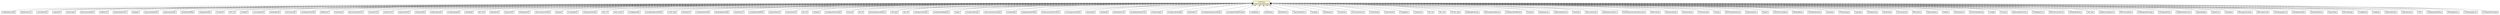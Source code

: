 #!/usr/local/bin/dot
#
# Class diagram 
# Generated by UMLGraph version R5_6-24-gf6e263 (http://www.umlgraph.org/)
#

digraph G {
	edge [fontname="Helvetica",fontsize=10,labelfontname="Helvetica",labelfontsize=10];
	node [fontname="Helvetica",fontsize=10,shape=plaintext];
	nodesep=0.25;
	ranksep=0.5;
	// org.universAAL.lddi.lib.ieeex73std.org.bn.coders.IASN1PreparedElement
	c4401939 [label=<<table title="org.universAAL.lddi.lib.ieeex73std.org.bn.coders.IASN1PreparedElement" border="0" cellborder="1" cellspacing="0" cellpadding="2" port="p" bgcolor="lemonChiffon" href="./IASN1PreparedElement.html">
		<tr><td><table border="0" cellspacing="0" cellpadding="1">
<tr><td align="center" balign="center"> &#171;interface&#187; </td></tr>
<tr><td align="center" balign="center"> IASN1PreparedElement </td></tr>
		</table></td></tr>
		</table>>, URL="./IASN1PreparedElement.html", fontname="Helvetica", fontcolor="black", fontsize=10.0];
	// org.universAAL.lddi.lib.ieeex73std.x73.p20601.AuthBodyStrucType
	c4401974 [label=<<table title="org.universAAL.lddi.lib.ieeex73std.x73.p20601.AuthBodyStrucType" border="0" cellborder="1" cellspacing="0" cellpadding="2" port="p" href="../../../x73/p20601/AuthBodyStrucType.html">
		<tr><td><table border="0" cellspacing="0" cellpadding="1">
<tr><td align="center" balign="center"> AuthBodyStrucType </td></tr>
		</table></td></tr>
		</table>>, URL="../../../x73/p20601/AuthBodyStrucType.html", fontname="Helvetica", fontcolor="black", fontsize=10.0];
	// org.universAAL.lddi.lib.ieeex73std.x73.p20601.ModificationList
	c4401975 [label=<<table title="org.universAAL.lddi.lib.ieeex73std.x73.p20601.ModificationList" border="0" cellborder="1" cellspacing="0" cellpadding="2" port="p" href="../../../x73/p20601/ModificationList.html">
		<tr><td><table border="0" cellspacing="0" cellpadding="1">
<tr><td align="center" balign="center"> ModificationList </td></tr>
		</table></td></tr>
		</table>>, URL="../../../x73/p20601/ModificationList.html", fontname="Helvetica", fontcolor="black", fontsize=10.0];
	// org.universAAL.lddi.lib.ieeex73std.x73.p20601.EnumObsValue
	c4401976 [label=<<table title="org.universAAL.lddi.lib.ieeex73std.x73.p20601.EnumObsValue" border="0" cellborder="1" cellspacing="0" cellpadding="2" port="p" href="../../../x73/p20601/EnumObsValue.html">
		<tr><td><table border="0" cellspacing="0" cellpadding="1">
<tr><td align="center" balign="center"> EnumObsValue </td></tr>
		</table></td></tr>
		</table>>, URL="../../../x73/p20601/EnumObsValue.html", fontname="Helvetica", fontcolor="black", fontsize=10.0];
	// org.universAAL.lddi.lib.ieeex73std.x73.p20601.SegmIdList
	c4401977 [label=<<table title="org.universAAL.lddi.lib.ieeex73std.x73.p20601.SegmIdList" border="0" cellborder="1" cellspacing="0" cellpadding="2" port="p" href="../../../x73/p20601/SegmIdList.html">
		<tr><td><table border="0" cellspacing="0" cellpadding="1">
<tr><td align="center" balign="center"> SegmIdList </td></tr>
		</table></td></tr>
		</table>>, URL="../../../x73/p20601/SegmIdList.html", fontname="Helvetica", fontcolor="black", fontsize=10.0];
	// org.universAAL.lddi.lib.ieeex73std.x73.p20601.SystemType
	c4401978 [label=<<table title="org.universAAL.lddi.lib.ieeex73std.x73.p20601.SystemType" border="0" cellborder="1" cellspacing="0" cellpadding="2" port="p" href="../../../x73/p20601/SystemType.html">
		<tr><td><table border="0" cellspacing="0" cellpadding="1">
<tr><td align="center" balign="center"> SystemType </td></tr>
		</table></td></tr>
		</table>>, URL="../../../x73/p20601/SystemType.html", fontname="Helvetica", fontcolor="black", fontsize=10.0];
	// org.universAAL.lddi.lib.ieeex73std.x73.p20601.MeasurementStatus
	c4401979 [label=<<table title="org.universAAL.lddi.lib.ieeex73std.x73.p20601.MeasurementStatus" border="0" cellborder="1" cellspacing="0" cellpadding="2" port="p" href="../../../x73/p20601/MeasurementStatus.html">
		<tr><td><table border="0" cellspacing="0" cellpadding="1">
<tr><td align="center" balign="center"> MeasurementStatus </td></tr>
		</table></td></tr>
		</table>>, URL="../../../x73/p20601/MeasurementStatus.html", fontname="Helvetica", fontcolor="black", fontsize=10.0];
	// org.universAAL.lddi.lib.ieeex73std.x73.p20601.HANDLEList
	c4401980 [label=<<table title="org.universAAL.lddi.lib.ieeex73std.x73.p20601.HANDLEList" border="0" cellborder="1" cellspacing="0" cellpadding="2" port="p" href="../../../x73/p20601/HANDLEList.html">
		<tr><td><table border="0" cellspacing="0" cellpadding="1">
<tr><td align="center" balign="center"> HANDLEList </td></tr>
		</table></td></tr>
		</table>>, URL="../../../x73/p20601/HANDLEList.html", fontname="Helvetica", fontcolor="black", fontsize=10.0];
	// org.universAAL.lddi.lib.ieeex73std.x73.p20601.SegmEntryElemList
	c4401981 [label=<<table title="org.universAAL.lddi.lib.ieeex73std.x73.p20601.SegmEntryElemList" border="0" cellborder="1" cellspacing="0" cellpadding="2" port="p" href="../../../x73/p20601/SegmEntryElemList.html">
		<tr><td><table border="0" cellspacing="0" cellpadding="1">
<tr><td align="center" balign="center"> SegmEntryElemList </td></tr>
		</table></td></tr>
		</table>>, URL="../../../x73/p20601/SegmEntryElemList.html", fontname="Helvetica", fontcolor="black", fontsize=10.0];
	// org.universAAL.lddi.lib.ieeex73std.x73.p20601.RlrqApdu
	c4401982 [label=<<table title="org.universAAL.lddi.lib.ieeex73std.x73.p20601.RlrqApdu" border="0" cellborder="1" cellspacing="0" cellpadding="2" port="p" href="../../../x73/p20601/RlrqApdu.html">
		<tr><td><table border="0" cellspacing="0" cellpadding="1">
<tr><td align="center" balign="center"> RlrqApdu </td></tr>
		</table></td></tr>
		</table>>, URL="../../../x73/p20601/RlrqApdu.html", fontname="Helvetica", fontcolor="black", fontsize=10.0];
	// org.universAAL.lddi.lib.ieeex73std.x73.p20601.SegmentDataResult
	c4401983 [label=<<table title="org.universAAL.lddi.lib.ieeex73std.x73.p20601.SegmentDataResult" border="0" cellborder="1" cellspacing="0" cellpadding="2" port="p" href="../../../x73/p20601/SegmentDataResult.html">
		<tr><td><table border="0" cellspacing="0" cellpadding="1">
<tr><td align="center" balign="center"> SegmentDataResult </td></tr>
		</table></td></tr>
		</table>>, URL="../../../x73/p20601/SegmentDataResult.html", fontname="Helvetica", fontcolor="black", fontsize=10.0];
	// org.universAAL.lddi.lib.ieeex73std.x73.p20601.SegmEntryHeader
	c4401984 [label=<<table title="org.universAAL.lddi.lib.ieeex73std.x73.p20601.SegmEntryHeader" border="0" cellborder="1" cellspacing="0" cellpadding="2" port="p" href="../../../x73/p20601/SegmEntryHeader.html">
		<tr><td><table border="0" cellspacing="0" cellpadding="1">
<tr><td align="center" balign="center"> SegmEntryHeader </td></tr>
		</table></td></tr>
		</table>>, URL="../../../x73/p20601/SegmEntryHeader.html", fontname="Helvetica", fontcolor="black", fontsize=10.0];
	// org.universAAL.lddi.lib.ieeex73std.x73.p20601.HandleAttrValMap
	c4401985 [label=<<table title="org.universAAL.lddi.lib.ieeex73std.x73.p20601.HandleAttrValMap" border="0" cellborder="1" cellspacing="0" cellpadding="2" port="p" href="../../../x73/p20601/HandleAttrValMap.html">
		<tr><td><table border="0" cellspacing="0" cellpadding="1">
<tr><td align="center" balign="center"> HandleAttrValMap </td></tr>
		</table></td></tr>
		</table>>, URL="../../../x73/p20601/HandleAttrValMap.html", fontname="Helvetica", fontcolor="black", fontsize=10.0];
	// org.universAAL.lddi.lib.ieeex73std.x73.p20601.TrigSegmXferRsp
	c4401986 [label=<<table title="org.universAAL.lddi.lib.ieeex73std.x73.p20601.TrigSegmXferRsp" border="0" cellborder="1" cellspacing="0" cellpadding="2" port="p" href="../../../x73/p20601/TrigSegmXferRsp.html">
		<tr><td><table border="0" cellspacing="0" cellpadding="1">
<tr><td align="center" balign="center"> TrigSegmXferRsp </td></tr>
		</table></td></tr>
		</table>>, URL="../../../x73/p20601/TrigSegmXferRsp.html", fontname="Helvetica", fontcolor="black", fontsize=10.0];
	// org.universAAL.lddi.lib.ieeex73std.x73.p20601.PrivateOid
	c4401987 [label=<<table title="org.universAAL.lddi.lib.ieeex73std.x73.p20601.PrivateOid" border="0" cellborder="1" cellspacing="0" cellpadding="2" port="p" href="../../../x73/p20601/PrivateOid.html">
		<tr><td><table border="0" cellspacing="0" cellpadding="1">
<tr><td align="center" balign="center"> PrivateOid </td></tr>
		</table></td></tr>
		</table>>, URL="../../../x73/p20601/PrivateOid.html", fontname="Helvetica", fontcolor="black", fontsize=10.0];
	// org.universAAL.lddi.lib.ieeex73std.x73.p20601.BITS_16
	c4401988 [label=<<table title="org.universAAL.lddi.lib.ieeex73std.x73.p20601.BITS_16" border="0" cellborder="1" cellspacing="0" cellpadding="2" port="p" href="../../../x73/p20601/BITS_16.html">
		<tr><td><table border="0" cellspacing="0" cellpadding="1">
<tr><td align="center" balign="center"> BITS_16 </td></tr>
		</table></td></tr>
		</table>>, URL="../../../x73/p20601/BITS_16.html", fontname="Helvetica", fontcolor="black", fontsize=10.0];
	// org.universAAL.lddi.lib.ieeex73std.x73.p20601.UuidIdent
	c4401989 [label=<<table title="org.universAAL.lddi.lib.ieeex73std.x73.p20601.UuidIdent" border="0" cellborder="1" cellspacing="0" cellpadding="2" port="p" href="../../../x73/p20601/UuidIdent.html">
		<tr><td><table border="0" cellspacing="0" cellpadding="1">
<tr><td align="center" balign="center"> UuidIdent </td></tr>
		</table></td></tr>
		</table>>, URL="../../../x73/p20601/UuidIdent.html", fontname="Helvetica", fontcolor="black", fontsize=10.0];
	// org.universAAL.lddi.lib.ieeex73std.x73.p20601.AssociateResult
	c4401990 [label=<<table title="org.universAAL.lddi.lib.ieeex73std.x73.p20601.AssociateResult" border="0" cellborder="1" cellspacing="0" cellpadding="2" port="p" href="../../../x73/p20601/AssociateResult.html">
		<tr><td><table border="0" cellspacing="0" cellpadding="1">
<tr><td align="center" balign="center"> AssociateResult </td></tr>
		</table></td></tr>
		</table>>, URL="../../../x73/p20601/AssociateResult.html", fontname="Helvetica", fontcolor="black", fontsize=10.0];
	// org.universAAL.lddi.lib.ieeex73std.x73.p20601.DataReqResult
	c4401991 [label=<<table title="org.universAAL.lddi.lib.ieeex73std.x73.p20601.DataReqResult" border="0" cellborder="1" cellspacing="0" cellpadding="2" port="p" href="../../../x73/p20601/DataReqResult.html">
		<tr><td><table border="0" cellspacing="0" cellpadding="1">
<tr><td align="center" balign="center"> DataReqResult </td></tr>
		</table></td></tr>
		</table>>, URL="../../../x73/p20601/DataReqResult.html", fontname="Helvetica", fontcolor="black", fontsize=10.0];
	// org.universAAL.lddi.lib.ieeex73std.x73.p20601.SetTimeInvoke
	c4401992 [label=<<table title="org.universAAL.lddi.lib.ieeex73std.x73.p20601.SetTimeInvoke" border="0" cellborder="1" cellspacing="0" cellpadding="2" port="p" href="../../../x73/p20601/SetTimeInvoke.html">
		<tr><td><table border="0" cellspacing="0" cellpadding="1">
<tr><td align="center" balign="center"> SetTimeInvoke </td></tr>
		</table></td></tr>
		</table>>, URL="../../../x73/p20601/SetTimeInvoke.html", fontname="Helvetica", fontcolor="black", fontsize=10.0];
	// org.universAAL.lddi.lib.ieeex73std.x73.p20601.ScanReportInfoFixed
	c4401993 [label=<<table title="org.universAAL.lddi.lib.ieeex73std.x73.p20601.ScanReportInfoFixed" border="0" cellborder="1" cellspacing="0" cellpadding="2" port="p" href="../../../x73/p20601/ScanReportInfoFixed.html">
		<tr><td><table border="0" cellspacing="0" cellpadding="1">
<tr><td align="center" balign="center"> ScanReportInfoFixed </td></tr>
		</table></td></tr>
		</table>>, URL="../../../x73/p20601/ScanReportInfoFixed.html", fontname="Helvetica", fontcolor="black", fontsize=10.0];
	// org.universAAL.lddi.lib.ieeex73std.x73.p20601.BatMeasure
	c4401994 [label=<<table title="org.universAAL.lddi.lib.ieeex73std.x73.p20601.BatMeasure" border="0" cellborder="1" cellspacing="0" cellpadding="2" port="p" href="../../../x73/p20601/BatMeasure.html">
		<tr><td><table border="0" cellspacing="0" cellpadding="1">
<tr><td align="center" balign="center"> BatMeasure </td></tr>
		</table></td></tr>
		</table>>, URL="../../../x73/p20601/BatMeasure.html", fontname="Helvetica", fontcolor="black", fontsize=10.0];
	// org.universAAL.lddi.lib.ieeex73std.x73.p20601.PowerStatus
	c4401995 [label=<<table title="org.universAAL.lddi.lib.ieeex73std.x73.p20601.PowerStatus" border="0" cellborder="1" cellspacing="0" cellpadding="2" port="p" href="../../../x73/p20601/PowerStatus.html">
		<tr><td><table border="0" cellspacing="0" cellpadding="1">
<tr><td align="center" balign="center"> PowerStatus </td></tr>
		</table></td></tr>
		</table>>, URL="../../../x73/p20601/PowerStatus.html", fontname="Helvetica", fontcolor="black", fontsize=10.0];
	// org.universAAL.lddi.lib.ieeex73std.x73.p20601.NomenclatureVersion
	c4401996 [label=<<table title="org.universAAL.lddi.lib.ieeex73std.x73.p20601.NomenclatureVersion" border="0" cellborder="1" cellspacing="0" cellpadding="2" port="p" href="../../../x73/p20601/NomenclatureVersion.html">
		<tr><td><table border="0" cellspacing="0" cellpadding="1">
<tr><td align="center" balign="center"> NomenclatureVersion </td></tr>
		</table></td></tr>
		</table>>, URL="../../../x73/p20601/NomenclatureVersion.html", fontname="Helvetica", fontcolor="black", fontsize=10.0];
	// org.universAAL.lddi.lib.ieeex73std.x73.p20601.AbsoluteTime
	c4401997 [label=<<table title="org.universAAL.lddi.lib.ieeex73std.x73.p20601.AbsoluteTime" border="0" cellborder="1" cellspacing="0" cellpadding="2" port="p" href="../../../x73/p20601/AbsoluteTime.html">
		<tr><td><table border="0" cellspacing="0" cellpadding="1">
<tr><td align="center" balign="center"> AbsoluteTime </td></tr>
		</table></td></tr>
		</table>>, URL="../../../x73/p20601/AbsoluteTime.html", fontname="Helvetica", fontcolor="black", fontsize=10.0];
	// org.universAAL.lddi.lib.ieeex73std.x73.p20601.RelativeTime
	c4401998 [label=<<table title="org.universAAL.lddi.lib.ieeex73std.x73.p20601.RelativeTime" border="0" cellborder="1" cellspacing="0" cellpadding="2" port="p" href="../../../x73/p20601/RelativeTime.html">
		<tr><td><table border="0" cellspacing="0" cellpadding="1">
<tr><td align="center" balign="center"> RelativeTime </td></tr>
		</table></td></tr>
		</table>>, URL="../../../x73/p20601/RelativeTime.html", fontname="Helvetica", fontcolor="black", fontsize=10.0];
	// org.universAAL.lddi.lib.ieeex73std.x73.p20601.SegmentInfoList
	c4401999 [label=<<table title="org.universAAL.lddi.lib.ieeex73std.x73.p20601.SegmentInfoList" border="0" cellborder="1" cellspacing="0" cellpadding="2" port="p" href="../../../x73/p20601/SegmentInfoList.html">
		<tr><td><table border="0" cellspacing="0" cellpadding="1">
<tr><td align="center" balign="center"> SegmentInfoList </td></tr>
		</table></td></tr>
		</table>>, URL="../../../x73/p20601/SegmentInfoList.html", fontname="Helvetica", fontcolor="black", fontsize=10.0];
	// org.universAAL.lddi.lib.ieeex73std.x73.p20601.StoSampleAlg
	c4402000 [label=<<table title="org.universAAL.lddi.lib.ieeex73std.x73.p20601.StoSampleAlg" border="0" cellborder="1" cellspacing="0" cellpadding="2" port="p" href="../../../x73/p20601/StoSampleAlg.html">
		<tr><td><table border="0" cellspacing="0" cellpadding="1">
<tr><td align="center" balign="center"> StoSampleAlg </td></tr>
		</table></td></tr>
		</table>>, URL="../../../x73/p20601/StoSampleAlg.html", fontname="Helvetica", fontcolor="black", fontsize=10.0];
	// org.universAAL.lddi.lib.ieeex73std.x73.p20601.GetResultSimple
	c4402001 [label=<<table title="org.universAAL.lddi.lib.ieeex73std.x73.p20601.GetResultSimple" border="0" cellborder="1" cellspacing="0" cellpadding="2" port="p" href="../../../x73/p20601/GetResultSimple.html">
		<tr><td><table border="0" cellspacing="0" cellpadding="1">
<tr><td align="center" balign="center"> GetResultSimple </td></tr>
		</table></td></tr>
		</table>>, URL="../../../x73/p20601/GetResultSimple.html", fontname="Helvetica", fontcolor="black", fontsize=10.0];
	// org.universAAL.lddi.lib.ieeex73std.x73.p20601.ScaleRangeSpec8
	c4402002 [label=<<table title="org.universAAL.lddi.lib.ieeex73std.x73.p20601.ScaleRangeSpec8" border="0" cellborder="1" cellspacing="0" cellpadding="2" port="p" href="../../../x73/p20601/ScaleRangeSpec8.html">
		<tr><td><table border="0" cellspacing="0" cellpadding="1">
<tr><td align="center" balign="center"> ScaleRangeSpec8 </td></tr>
		</table></td></tr>
		</table>>, URL="../../../x73/p20601/ScaleRangeSpec8.html", fontname="Helvetica", fontcolor="black", fontsize=10.0];
	// org.universAAL.lddi.lib.ieeex73std.x73.p20601.AttrValMap
	c4402003 [label=<<table title="org.universAAL.lddi.lib.ieeex73std.x73.p20601.AttrValMap" border="0" cellborder="1" cellspacing="0" cellpadding="2" port="p" href="../../../x73/p20601/AttrValMap.html">
		<tr><td><table border="0" cellspacing="0" cellpadding="1">
<tr><td align="center" balign="center"> AttrValMap </td></tr>
		</table></td></tr>
		</table>>, URL="../../../x73/p20601/AttrValMap.html", fontname="Helvetica", fontcolor="black", fontsize=10.0];
	// org.universAAL.lddi.lib.ieeex73std.x73.p20601.INT_U16
	c4402004 [label=<<table title="org.universAAL.lddi.lib.ieeex73std.x73.p20601.INT_U16" border="0" cellborder="1" cellspacing="0" cellpadding="2" port="p" href="../../../x73/p20601/INT_U16.html">
		<tr><td><table border="0" cellspacing="0" cellpadding="1">
<tr><td align="center" balign="center"> INT_U16 </td></tr>
		</table></td></tr>
		</table>>, URL="../../../x73/p20601/INT_U16.html", fontname="Helvetica", fontcolor="black", fontsize=10.0];
	// org.universAAL.lddi.lib.ieeex73std.x73.p20601.RejectResult
	c4402005 [label=<<table title="org.universAAL.lddi.lib.ieeex73std.x73.p20601.RejectResult" border="0" cellborder="1" cellspacing="0" cellpadding="2" port="p" href="../../../x73/p20601/RejectResult.html">
		<tr><td><table border="0" cellspacing="0" cellpadding="1">
<tr><td align="center" balign="center"> RejectResult </td></tr>
		</table></td></tr>
		</table>>, URL="../../../x73/p20601/RejectResult.html", fontname="Helvetica", fontcolor="black", fontsize=10.0];
	// org.universAAL.lddi.lib.ieeex73std.x73.p20601.SegmentInfo
	c4402006 [label=<<table title="org.universAAL.lddi.lib.ieeex73std.x73.p20601.SegmentInfo" border="0" cellborder="1" cellspacing="0" cellpadding="2" port="p" href="../../../x73/p20601/SegmentInfo.html">
		<tr><td><table border="0" cellspacing="0" cellpadding="1">
<tr><td align="center" balign="center"> SegmentInfo </td></tr>
		</table></td></tr>
		</table>>, URL="../../../x73/p20601/SegmentInfo.html", fontname="Helvetica", fontcolor="black", fontsize=10.0];
	// org.universAAL.lddi.lib.ieeex73std.x73.p20601.ModifyOperator
	c4402007 [label=<<table title="org.universAAL.lddi.lib.ieeex73std.x73.p20601.ModifyOperator" border="0" cellborder="1" cellspacing="0" cellpadding="2" port="p" href="../../../x73/p20601/ModifyOperator.html">
		<tr><td><table border="0" cellspacing="0" cellpadding="1">
<tr><td align="center" balign="center"> ModifyOperator </td></tr>
		</table></td></tr>
		</table>>, URL="../../../x73/p20601/ModifyOperator.html", fontname="Helvetica", fontcolor="black", fontsize=10.0];
	// org.universAAL.lddi.lib.ieeex73std.x73.p20601.ObservationScanFixed
	c4402008 [label=<<table title="org.universAAL.lddi.lib.ieeex73std.x73.p20601.ObservationScanFixed" border="0" cellborder="1" cellspacing="0" cellpadding="2" port="p" href="../../../x73/p20601/ObservationScanFixed.html">
		<tr><td><table border="0" cellspacing="0" cellpadding="1">
<tr><td align="center" balign="center"> ObservationScanFixed </td></tr>
		</table></td></tr>
		</table>>, URL="../../../x73/p20601/ObservationScanFixed.html", fontname="Helvetica", fontcolor="black", fontsize=10.0];
	// org.universAAL.lddi.lib.ieeex73std.x73.p20601.RlreApdu
	c4402009 [label=<<table title="org.universAAL.lddi.lib.ieeex73std.x73.p20601.RlreApdu" border="0" cellborder="1" cellspacing="0" cellpadding="2" port="p" href="../../../x73/p20601/RlreApdu.html">
		<tr><td><table border="0" cellspacing="0" cellpadding="1">
<tr><td align="center" balign="center"> RlreApdu </td></tr>
		</table></td></tr>
		</table>>, URL="../../../x73/p20601/RlreApdu.html", fontname="Helvetica", fontcolor="black", fontsize=10.0];
	// org.universAAL.lddi.lib.ieeex73std.x73.p20601.EncodingRules
	c4402010 [label=<<table title="org.universAAL.lddi.lib.ieeex73std.x73.p20601.EncodingRules" border="0" cellborder="1" cellspacing="0" cellpadding="2" port="p" href="../../../x73/p20601/EncodingRules.html">
		<tr><td><table border="0" cellspacing="0" cellpadding="1">
<tr><td align="center" balign="center"> EncodingRules </td></tr>
		</table></td></tr>
		</table>>, URL="../../../x73/p20601/EncodingRules.html", fontname="Helvetica", fontcolor="black", fontsize=10.0];
	// org.universAAL.lddi.lib.ieeex73std.x73.p20601.SetArgumentSimple
	c4402011 [label=<<table title="org.universAAL.lddi.lib.ieeex73std.x73.p20601.SetArgumentSimple" border="0" cellborder="1" cellspacing="0" cellpadding="2" port="p" href="../../../x73/p20601/SetArgumentSimple.html">
		<tr><td><table border="0" cellspacing="0" cellpadding="1">
<tr><td align="center" balign="center"> SetArgumentSimple </td></tr>
		</table></td></tr>
		</table>>, URL="../../../x73/p20601/SetArgumentSimple.html", fontname="Helvetica", fontcolor="black", fontsize=10.0];
	// org.universAAL.lddi.lib.ieeex73std.x73.p20601.BITS_32
	c4402012 [label=<<table title="org.universAAL.lddi.lib.ieeex73std.x73.p20601.BITS_32" border="0" cellborder="1" cellspacing="0" cellpadding="2" port="p" href="../../../x73/p20601/BITS_32.html">
		<tr><td><table border="0" cellspacing="0" cellpadding="1">
<tr><td align="center" balign="center"> BITS_32 </td></tr>
		</table></td></tr>
		</table>>, URL="../../../x73/p20601/BITS_32.html", fontname="Helvetica", fontcolor="black", fontsize=10.0];
	// org.universAAL.lddi.lib.ieeex73std.x73.p20601.Abort_reason
	c4402013 [label=<<table title="org.universAAL.lddi.lib.ieeex73std.x73.p20601.Abort_reason" border="0" cellborder="1" cellspacing="0" cellpadding="2" port="p" href="../../../x73/p20601/Abort_reason.html">
		<tr><td><table border="0" cellspacing="0" cellpadding="1">
<tr><td align="center" balign="center"> Abort_reason </td></tr>
		</table></td></tr>
		</table>>, URL="../../../x73/p20601/Abort_reason.html", fontname="Helvetica", fontcolor="black", fontsize=10.0];
	// org.universAAL.lddi.lib.ieeex73std.x73.p20601.ConfigReportRsp
	c4402014 [label=<<table title="org.universAAL.lddi.lib.ieeex73std.x73.p20601.ConfigReportRsp" border="0" cellborder="1" cellspacing="0" cellpadding="2" port="p" href="../../../x73/p20601/ConfigReportRsp.html">
		<tr><td><table border="0" cellspacing="0" cellpadding="1">
<tr><td align="center" balign="center"> ConfigReportRsp </td></tr>
		</table></td></tr>
		</table>>, URL="../../../x73/p20601/ConfigReportRsp.html", fontname="Helvetica", fontcolor="black", fontsize=10.0];
	// org.universAAL.lddi.lib.ieeex73std.x73.p20601.EventReportResultSimple
	c4402015 [label=<<table title="org.universAAL.lddi.lib.ieeex73std.x73.p20601.EventReportResultSimple" border="0" cellborder="1" cellspacing="0" cellpadding="2" port="p" href="../../../x73/p20601/EventReportResultSimple.html">
		<tr><td><table border="0" cellspacing="0" cellpadding="1">
<tr><td align="center" balign="center"> EventReportResultSimple </td></tr>
		</table></td></tr>
		</table>>, URL="../../../x73/p20601/EventReportResultSimple.html", fontname="Helvetica", fontcolor="black", fontsize=10.0];
	// org.universAAL.lddi.lib.ieeex73std.x73.p20601.FLOAT_Type
	c4402016 [label=<<table title="org.universAAL.lddi.lib.ieeex73std.x73.p20601.FLOAT_Type" border="0" cellborder="1" cellspacing="0" cellpadding="2" port="p" href="../../../x73/p20601/FLOAT_Type.html">
		<tr><td><table border="0" cellspacing="0" cellpadding="1">
<tr><td align="center" balign="center"> FLOAT_Type </td></tr>
		</table></td></tr>
		</table>>, URL="../../../x73/p20601/FLOAT_Type.html", fontname="Helvetica", fontcolor="black", fontsize=10.0];
	// org.universAAL.lddi.lib.ieeex73std.x73.p20601.AttributeList
	c4402017 [label=<<table title="org.universAAL.lddi.lib.ieeex73std.x73.p20601.AttributeList" border="0" cellborder="1" cellspacing="0" cellpadding="2" port="p" href="../../../x73/p20601/AttributeList.html">
		<tr><td><table border="0" cellspacing="0" cellpadding="1">
<tr><td align="center" balign="center"> AttributeList </td></tr>
		</table></td></tr>
		</table>>, URL="../../../x73/p20601/AttributeList.html", fontname="Helvetica", fontcolor="black", fontsize=10.0];
	// org.universAAL.lddi.lib.ieeex73std.x73.p20601.ScanReportPerFixed
	c4402018 [label=<<table title="org.universAAL.lddi.lib.ieeex73std.x73.p20601.ScanReportPerFixed" border="0" cellborder="1" cellspacing="0" cellpadding="2" port="p" href="../../../x73/p20601/ScanReportPerFixed.html">
		<tr><td><table border="0" cellspacing="0" cellpadding="1">
<tr><td align="center" balign="center"> ScanReportPerFixed </td></tr>
		</table></td></tr>
		</table>>, URL="../../../x73/p20601/ScanReportPerFixed.html", fontname="Helvetica", fontcolor="black", fontsize=10.0];
	// org.universAAL.lddi.lib.ieeex73std.x73.p20601.DataReqModeCapab
	c4402019 [label=<<table title="org.universAAL.lddi.lib.ieeex73std.x73.p20601.DataReqModeCapab" border="0" cellborder="1" cellspacing="0" cellpadding="2" port="p" href="../../../x73/p20601/DataReqModeCapab.html">
		<tr><td><table border="0" cellspacing="0" cellpadding="1">
<tr><td align="center" balign="center"> DataReqModeCapab </td></tr>
		</table></td></tr>
		</table>>, URL="../../../x73/p20601/DataReqModeCapab.html", fontname="Helvetica", fontcolor="black", fontsize=10.0];
	// org.universAAL.lddi.lib.ieeex73std.x73.p20601.DataProtoList
	c4402020 [label=<<table title="org.universAAL.lddi.lib.ieeex73std.x73.p20601.DataProtoList" border="0" cellborder="1" cellspacing="0" cellpadding="2" port="p" href="../../../x73/p20601/DataProtoList.html">
		<tr><td><table border="0" cellspacing="0" cellpadding="1">
<tr><td align="center" balign="center"> DataProtoList </td></tr>
		</table></td></tr>
		</table>>, URL="../../../x73/p20601/DataProtoList.html", fontname="Helvetica", fontcolor="black", fontsize=10.0];
	// org.universAAL.lddi.lib.ieeex73std.x73.p20601.ScanReportInfoMPVar
	c4402021 [label=<<table title="org.universAAL.lddi.lib.ieeex73std.x73.p20601.ScanReportInfoMPVar" border="0" cellborder="1" cellspacing="0" cellpadding="2" port="p" href="../../../x73/p20601/ScanReportInfoMPVar.html">
		<tr><td><table border="0" cellspacing="0" cellpadding="1">
<tr><td align="center" balign="center"> ScanReportInfoMPVar </td></tr>
		</table></td></tr>
		</table>>, URL="../../../x73/p20601/ScanReportInfoMPVar.html", fontname="Helvetica", fontcolor="black", fontsize=10.0];
	// org.universAAL.lddi.lib.ieeex73std.x73.p20601.RegCertDataList
	c4402022 [label=<<table title="org.universAAL.lddi.lib.ieeex73std.x73.p20601.RegCertDataList" border="0" cellborder="1" cellspacing="0" cellpadding="2" port="p" href="../../../x73/p20601/RegCertDataList.html">
		<tr><td><table border="0" cellspacing="0" cellpadding="1">
<tr><td align="center" balign="center"> RegCertDataList </td></tr>
		</table></td></tr>
		</table>>, URL="../../../x73/p20601/RegCertDataList.html", fontname="Helvetica", fontcolor="black", fontsize=10.0];
	// org.universAAL.lddi.lib.ieeex73std.x73.p20601.ProtocolVersion
	c4402023 [label=<<table title="org.universAAL.lddi.lib.ieeex73std.x73.p20601.ProtocolVersion" border="0" cellborder="1" cellspacing="0" cellpadding="2" port="p" href="../../../x73/p20601/ProtocolVersion.html">
		<tr><td><table border="0" cellspacing="0" cellpadding="1">
<tr><td align="center" balign="center"> ProtocolVersion </td></tr>
		</table></td></tr>
		</table>>, URL="../../../x73/p20601/ProtocolVersion.html", fontname="Helvetica", fontcolor="black", fontsize=10.0];
	// org.universAAL.lddi.lib.ieeex73std.x73.p20601.INT_I32
	c4402024 [label=<<table title="org.universAAL.lddi.lib.ieeex73std.x73.p20601.INT_I32" border="0" cellborder="1" cellspacing="0" cellpadding="2" port="p" href="../../../x73/p20601/INT_I32.html">
		<tr><td><table border="0" cellspacing="0" cellpadding="1">
<tr><td align="center" balign="center"> INT_I32 </td></tr>
		</table></td></tr>
		</table>>, URL="../../../x73/p20601/INT_I32.html", fontname="Helvetica", fontcolor="black", fontsize=10.0];
	// org.universAAL.lddi.lib.ieeex73std.x73.p20601.AbrtApdu
	c4402025 [label=<<table title="org.universAAL.lddi.lib.ieeex73std.x73.p20601.AbrtApdu" border="0" cellborder="1" cellspacing="0" cellpadding="2" port="p" href="../../../x73/p20601/AbrtApdu.html">
		<tr><td><table border="0" cellspacing="0" cellpadding="1">
<tr><td align="center" balign="center"> AbrtApdu </td></tr>
		</table></td></tr>
		</table>>, URL="../../../x73/p20601/AbrtApdu.html", fontname="Helvetica", fontcolor="black", fontsize=10.0];
	// org.universAAL.lddi.lib.ieeex73std.x73.p20601.ScanReportInfoGrouped
	c4402026 [label=<<table title="org.universAAL.lddi.lib.ieeex73std.x73.p20601.ScanReportInfoGrouped" border="0" cellborder="1" cellspacing="0" cellpadding="2" port="p" href="../../../x73/p20601/ScanReportInfoGrouped.html">
		<tr><td><table border="0" cellspacing="0" cellpadding="1">
<tr><td align="center" balign="center"> ScanReportInfoGrouped </td></tr>
		</table></td></tr>
		</table>>, URL="../../../x73/p20601/ScanReportInfoGrouped.html", fontname="Helvetica", fontcolor="black", fontsize=10.0];
	// org.universAAL.lddi.lib.ieeex73std.x73.p20601.PersonId
	c4402027 [label=<<table title="org.universAAL.lddi.lib.ieeex73std.x73.p20601.PersonId" border="0" cellborder="1" cellspacing="0" cellpadding="2" port="p" href="../../../x73/p20601/PersonId.html">
		<tr><td><table border="0" cellspacing="0" cellpadding="1">
<tr><td align="center" balign="center"> PersonId </td></tr>
		</table></td></tr>
		</table>>, URL="../../../x73/p20601/PersonId.html", fontname="Helvetica", fontcolor="black", fontsize=10.0];
	// org.universAAL.lddi.lib.ieeex73std.x73.p20601.INT_I8
	c4402028 [label=<<table title="org.universAAL.lddi.lib.ieeex73std.x73.p20601.INT_I8" border="0" cellborder="1" cellspacing="0" cellpadding="2" port="p" href="../../../x73/p20601/INT_I8.html">
		<tr><td><table border="0" cellspacing="0" cellpadding="1">
<tr><td align="center" balign="center"> INT_I8 </td></tr>
		</table></td></tr>
		</table>>, URL="../../../x73/p20601/INT_I8.html", fontname="Helvetica", fontcolor="black", fontsize=10.0];
	// org.universAAL.lddi.lib.ieeex73std.x73.p20601.ReleaseResponseReason
	c4402029 [label=<<table title="org.universAAL.lddi.lib.ieeex73std.x73.p20601.ReleaseResponseReason" border="0" cellborder="1" cellspacing="0" cellpadding="2" port="p" href="../../../x73/p20601/ReleaseResponseReason.html">
		<tr><td><table border="0" cellspacing="0" cellpadding="1">
<tr><td align="center" balign="center"> ReleaseResponseReason </td></tr>
		</table></td></tr>
		</table>>, URL="../../../x73/p20601/ReleaseResponseReason.html", fontname="Helvetica", fontcolor="black", fontsize=10.0];
	// org.universAAL.lddi.lib.ieeex73std.x73.p20601.OID_Type
	c4402030 [label=<<table title="org.universAAL.lddi.lib.ieeex73std.x73.p20601.OID_Type" border="0" cellborder="1" cellspacing="0" cellpadding="2" port="p" href="../../../x73/p20601/OID_Type.html">
		<tr><td><table border="0" cellspacing="0" cellpadding="1">
<tr><td align="center" balign="center"> OID_Type </td></tr>
		</table></td></tr>
		</table>>, URL="../../../x73/p20601/OID_Type.html", fontname="Helvetica", fontcolor="black", fontsize=10.0];
	// org.universAAL.lddi.lib.ieeex73std.x73.p20601.INT_U8
	c4402031 [label=<<table title="org.universAAL.lddi.lib.ieeex73std.x73.p20601.INT_U8" border="0" cellborder="1" cellspacing="0" cellpadding="2" port="p" href="../../../x73/p20601/INT_U8.html">
		<tr><td><table border="0" cellspacing="0" cellpadding="1">
<tr><td align="center" balign="center"> INT_U8 </td></tr>
		</table></td></tr>
		</table>>, URL="../../../x73/p20601/INT_U8.html", fontname="Helvetica", fontcolor="black", fontsize=10.0];
	// org.universAAL.lddi.lib.ieeex73std.x73.p20601.GetArgumentSimple
	c4402032 [label=<<table title="org.universAAL.lddi.lib.ieeex73std.x73.p20601.GetArgumentSimple" border="0" cellborder="1" cellspacing="0" cellpadding="2" port="p" href="../../../x73/p20601/GetArgumentSimple.html">
		<tr><td><table border="0" cellspacing="0" cellpadding="1">
<tr><td align="center" balign="center"> GetArgumentSimple </td></tr>
		</table></td></tr>
		</table>>, URL="../../../x73/p20601/GetArgumentSimple.html", fontname="Helvetica", fontcolor="black", fontsize=10.0];
	// org.universAAL.lddi.lib.ieeex73std.x73.p20601.HandleAttrValMapEntry
	c4402033 [label=<<table title="org.universAAL.lddi.lib.ieeex73std.x73.p20601.HandleAttrValMapEntry" border="0" cellborder="1" cellspacing="0" cellpadding="2" port="p" href="../../../x73/p20601/HandleAttrValMapEntry.html">
		<tr><td><table border="0" cellspacing="0" cellpadding="1">
<tr><td align="center" balign="center"> HandleAttrValMapEntry </td></tr>
		</table></td></tr>
		</table>>, URL="../../../x73/p20601/HandleAttrValMapEntry.html", fontname="Helvetica", fontcolor="black", fontsize=10.0];
	// org.universAAL.lddi.lib.ieeex73std.x73.p20601.SaSpec
	c4402034 [label=<<table title="org.universAAL.lddi.lib.ieeex73std.x73.p20601.SaSpec" border="0" cellborder="1" cellspacing="0" cellpadding="2" port="p" href="../../../x73/p20601/SaSpec.html">
		<tr><td><table border="0" cellspacing="0" cellpadding="1">
<tr><td align="center" balign="center"> SaSpec </td></tr>
		</table></td></tr>
		</table>>, URL="../../../x73/p20601/SaSpec.html", fontname="Helvetica", fontcolor="black", fontsize=10.0];
	// org.universAAL.lddi.lib.ieeex73std.x73.p20601.ActionResultSimple
	c4402035 [label=<<table title="org.universAAL.lddi.lib.ieeex73std.x73.p20601.ActionResultSimple" border="0" cellborder="1" cellspacing="0" cellpadding="2" port="p" href="../../../x73/p20601/ActionResultSimple.html">
		<tr><td><table border="0" cellspacing="0" cellpadding="1">
<tr><td align="center" balign="center"> ActionResultSimple </td></tr>
		</table></td></tr>
		</table>>, URL="../../../x73/p20601/ActionResultSimple.html", fontname="Helvetica", fontcolor="black", fontsize=10.0];
	// org.universAAL.lddi.lib.ieeex73std.x73.p20601.ObservationScanGrouped
	c4402036 [label=<<table title="org.universAAL.lddi.lib.ieeex73std.x73.p20601.ObservationScanGrouped" border="0" cellborder="1" cellspacing="0" cellpadding="2" port="p" href="../../../x73/p20601/ObservationScanGrouped.html">
		<tr><td><table border="0" cellspacing="0" cellpadding="1">
<tr><td align="center" balign="center"> ObservationScanGrouped </td></tr>
		</table></td></tr>
		</table>>, URL="../../../x73/p20601/ObservationScanGrouped.html", fontname="Helvetica", fontcolor="black", fontsize=10.0];
	// org.universAAL.lddi.lib.ieeex73std.x73.p20601.InvokeIDType
	c4402037 [label=<<table title="org.universAAL.lddi.lib.ieeex73std.x73.p20601.InvokeIDType" border="0" cellborder="1" cellspacing="0" cellpadding="2" port="p" href="../../../x73/p20601/InvokeIDType.html">
		<tr><td><table border="0" cellspacing="0" cellpadding="1">
<tr><td align="center" balign="center"> InvokeIDType </td></tr>
		</table></td></tr>
		</table>>, URL="../../../x73/p20601/InvokeIDType.html", fontname="Helvetica", fontcolor="black", fontsize=10.0];
	// org.universAAL.lddi.lib.ieeex73std.x73.p20601.TrigSegmDataXferReq
	c4402038 [label=<<table title="org.universAAL.lddi.lib.ieeex73std.x73.p20601.TrigSegmDataXferReq" border="0" cellborder="1" cellspacing="0" cellpadding="2" port="p" href="../../../x73/p20601/TrigSegmDataXferReq.html">
		<tr><td><table border="0" cellspacing="0" cellpadding="1">
<tr><td align="center" balign="center"> TrigSegmDataXferReq </td></tr>
		</table></td></tr>
		</table>>, URL="../../../x73/p20601/TrigSegmDataXferReq.html", fontname="Helvetica", fontcolor="black", fontsize=10.0];
	// org.universAAL.lddi.lib.ieeex73std.x73.p20601.PhdAssociationInformation
	c4402039 [label=<<table title="org.universAAL.lddi.lib.ieeex73std.x73.p20601.PhdAssociationInformation" border="0" cellborder="1" cellspacing="0" cellpadding="2" port="p" href="../../../x73/p20601/PhdAssociationInformation.html">
		<tr><td><table border="0" cellspacing="0" cellpadding="1">
<tr><td align="center" balign="center"> PhdAssociationInformation </td></tr>
		</table></td></tr>
		</table>>, URL="../../../x73/p20601/PhdAssociationInformation.html", fontname="Helvetica", fontcolor="black", fontsize=10.0];
	// org.universAAL.lddi.lib.ieeex73std.x73.p20601.ActionArgumentSimple
	c4402040 [label=<<table title="org.universAAL.lddi.lib.ieeex73std.x73.p20601.ActionArgumentSimple" border="0" cellborder="1" cellspacing="0" cellpadding="2" port="p" href="../../../x73/p20601/ActionArgumentSimple.html">
		<tr><td><table border="0" cellspacing="0" cellpadding="1">
<tr><td align="center" balign="center"> ActionArgumentSimple </td></tr>
		</table></td></tr>
		</table>>, URL="../../../x73/p20601/ActionArgumentSimple.html", fontname="Helvetica", fontcolor="black", fontsize=10.0];
	// org.universAAL.lddi.lib.ieeex73std.x73.p20601.SampleType
	c4402041 [label=<<table title="org.universAAL.lddi.lib.ieeex73std.x73.p20601.SampleType" border="0" cellborder="1" cellspacing="0" cellpadding="2" port="p" href="../../../x73/p20601/SampleType.html">
		<tr><td><table border="0" cellspacing="0" cellpadding="1">
<tr><td align="center" balign="center"> SampleType </td></tr>
		</table></td></tr>
		</table>>, URL="../../../x73/p20601/SampleType.html", fontname="Helvetica", fontcolor="black", fontsize=10.0];
	// org.universAAL.lddi.lib.ieeex73std.x73.p20601.DataReqId
	c4402042 [label=<<table title="org.universAAL.lddi.lib.ieeex73std.x73.p20601.DataReqId" border="0" cellborder="1" cellspacing="0" cellpadding="2" port="p" href="../../../x73/p20601/DataReqId.html">
		<tr><td><table border="0" cellspacing="0" cellpadding="1">
<tr><td align="center" balign="center"> DataReqId </td></tr>
		</table></td></tr>
		</table>>, URL="../../../x73/p20601/DataReqId.html", fontname="Helvetica", fontcolor="black", fontsize=10.0];
	// org.universAAL.lddi.lib.ieeex73std.x73.p20601.NuObsValueCmp
	c4402043 [label=<<table title="org.universAAL.lddi.lib.ieeex73std.x73.p20601.NuObsValueCmp" border="0" cellborder="1" cellspacing="0" cellpadding="2" port="p" href="../../../x73/p20601/NuObsValueCmp.html">
		<tr><td><table border="0" cellspacing="0" cellpadding="1">
<tr><td align="center" balign="center"> NuObsValueCmp </td></tr>
		</table></td></tr>
		</table>>, URL="../../../x73/p20601/NuObsValueCmp.html", fontname="Helvetica", fontcolor="black", fontsize=10.0];
	// org.universAAL.lddi.lib.ieeex73std.x73.p20601.SimpleNuObsValueCmp
	c4402044 [label=<<table title="org.universAAL.lddi.lib.ieeex73std.x73.p20601.SimpleNuObsValueCmp" border="0" cellborder="1" cellspacing="0" cellpadding="2" port="p" href="../../../x73/p20601/SimpleNuObsValueCmp.html">
		<tr><td><table border="0" cellspacing="0" cellpadding="1">
<tr><td align="center" balign="center"> SimpleNuObsValueCmp </td></tr>
		</table></td></tr>
		</table>>, URL="../../../x73/p20601/SimpleNuObsValueCmp.html", fontname="Helvetica", fontcolor="black", fontsize=10.0];
	// org.universAAL.lddi.lib.ieeex73std.x73.p20601.ProductionSpec
	c4402045 [label=<<table title="org.universAAL.lddi.lib.ieeex73std.x73.p20601.ProductionSpec" border="0" cellborder="1" cellspacing="0" cellpadding="2" port="p" href="../../../x73/p20601/ProductionSpec.html">
		<tr><td><table border="0" cellspacing="0" cellpadding="1">
<tr><td align="center" balign="center"> ProductionSpec </td></tr>
		</table></td></tr>
		</table>>, URL="../../../x73/p20601/ProductionSpec.html", fontname="Helvetica", fontcolor="black", fontsize=10.0];
	// org.universAAL.lddi.lib.ieeex73std.x73.p20601.PmSegmentEntryMap
	c4402046 [label=<<table title="org.universAAL.lddi.lib.ieeex73std.x73.p20601.PmSegmentEntryMap" border="0" cellborder="1" cellspacing="0" cellpadding="2" port="p" href="../../../x73/p20601/PmSegmentEntryMap.html">
		<tr><td><table border="0" cellspacing="0" cellpadding="1">
<tr><td align="center" balign="center"> PmSegmentEntryMap </td></tr>
		</table></td></tr>
		</table>>, URL="../../../x73/p20601/PmSegmentEntryMap.html", fontname="Helvetica", fontcolor="black", fontsize=10.0];
	// org.universAAL.lddi.lib.ieeex73std.x73.p20601.RorjProblem
	c4402047 [label=<<table title="org.universAAL.lddi.lib.ieeex73std.x73.p20601.RorjProblem" border="0" cellborder="1" cellspacing="0" cellpadding="2" port="p" href="../../../x73/p20601/RorjProblem.html">
		<tr><td><table border="0" cellspacing="0" cellpadding="1">
<tr><td align="center" balign="center"> RorjProblem </td></tr>
		</table></td></tr>
		</table>>, URL="../../../x73/p20601/RorjProblem.html", fontname="Helvetica", fontcolor="black", fontsize=10.0];
	// org.universAAL.lddi.lib.ieeex73std.x73.p20601.EventReportArgumentSimple
	c4402048 [label=<<table title="org.universAAL.lddi.lib.ieeex73std.x73.p20601.EventReportArgumentSimple" border="0" cellborder="1" cellspacing="0" cellpadding="2" port="p" href="../../../x73/p20601/EventReportArgumentSimple.html">
		<tr><td><table border="0" cellspacing="0" cellpadding="1">
<tr><td align="center" balign="center"> EventReportArgumentSimple </td></tr>
		</table></td></tr>
		</table>>, URL="../../../x73/p20601/EventReportArgumentSimple.html", fontname="Helvetica", fontcolor="black", fontsize=10.0];
	// org.universAAL.lddi.lib.ieeex73std.x73.p20601.ScanReportInfoMPGrouped
	c4402049 [label=<<table title="org.universAAL.lddi.lib.ieeex73std.x73.p20601.ScanReportInfoMPGrouped" border="0" cellborder="1" cellspacing="0" cellpadding="2" port="p" href="../../../x73/p20601/ScanReportInfoMPGrouped.html">
		<tr><td><table border="0" cellspacing="0" cellpadding="1">
<tr><td align="center" balign="center"> ScanReportInfoMPGrouped </td></tr>
		</table></td></tr>
		</table>>, URL="../../../x73/p20601/ScanReportInfoMPGrouped.html", fontname="Helvetica", fontcolor="black", fontsize=10.0];
	// org.universAAL.lddi.lib.ieeex73std.x73.p20601.ConfigReport
	c4402050 [label=<<table title="org.universAAL.lddi.lib.ieeex73std.x73.p20601.ConfigReport" border="0" cellborder="1" cellspacing="0" cellpadding="2" port="p" href="../../../x73/p20601/ConfigReport.html">
		<tr><td><table border="0" cellspacing="0" cellpadding="1">
<tr><td align="center" balign="center"> ConfigReport </td></tr>
		</table></td></tr>
		</table>>, URL="../../../x73/p20601/ConfigReport.html", fontname="Helvetica", fontcolor="black", fontsize=10.0];
	// org.universAAL.lddi.lib.ieeex73std.x73.p20601.NuObsValue
	c4402051 [label=<<table title="org.universAAL.lddi.lib.ieeex73std.x73.p20601.NuObsValue" border="0" cellborder="1" cellspacing="0" cellpadding="2" port="p" href="../../../x73/p20601/NuObsValue.html">
		<tr><td><table border="0" cellspacing="0" cellpadding="1">
<tr><td align="center" balign="center"> NuObsValue </td></tr>
		</table></td></tr>
		</table>>, URL="../../../x73/p20601/NuObsValue.html", fontname="Helvetica", fontcolor="black", fontsize=10.0];
	// org.universAAL.lddi.lib.ieeex73std.x73.p20601.NomPartition
	c4402052 [label=<<table title="org.universAAL.lddi.lib.ieeex73std.x73.p20601.NomPartition" border="0" cellborder="1" cellspacing="0" cellpadding="2" port="p" href="../../../x73/p20601/NomPartition.html">
		<tr><td><table border="0" cellspacing="0" cellpadding="1">
<tr><td align="center" balign="center"> NomPartition </td></tr>
		</table></td></tr>
		</table>>, URL="../../../x73/p20601/NomPartition.html", fontname="Helvetica", fontcolor="black", fontsize=10.0];
	// org.universAAL.lddi.lib.ieeex73std.x73.p20601.SegmentStatistics
	c4402053 [label=<<table title="org.universAAL.lddi.lib.ieeex73std.x73.p20601.SegmentStatistics" border="0" cellborder="1" cellspacing="0" cellpadding="2" port="p" href="../../../x73/p20601/SegmentStatistics.html">
		<tr><td><table border="0" cellspacing="0" cellpadding="1">
<tr><td align="center" balign="center"> SegmentStatistics </td></tr>
		</table></td></tr>
		</table>>, URL="../../../x73/p20601/SegmentStatistics.html", fontname="Helvetica", fontcolor="black", fontsize=10.0];
	// org.universAAL.lddi.lib.ieeex73std.x73.p20601.AarqApdu
	c4402054 [label=<<table title="org.universAAL.lddi.lib.ieeex73std.x73.p20601.AarqApdu" border="0" cellborder="1" cellspacing="0" cellpadding="2" port="p" href="../../../x73/p20601/AarqApdu.html">
		<tr><td><table border="0" cellspacing="0" cellpadding="1">
<tr><td align="center" balign="center"> AarqApdu </td></tr>
		</table></td></tr>
		</table>>, URL="../../../x73/p20601/AarqApdu.html", fontname="Helvetica", fontcolor="black", fontsize=10.0];
	// org.universAAL.lddi.lib.ieeex73std.x73.p20601.DataRequest
	c4402055 [label=<<table title="org.universAAL.lddi.lib.ieeex73std.x73.p20601.DataRequest" border="0" cellborder="1" cellspacing="0" cellpadding="2" port="p" href="../../../x73/p20601/DataRequest.html">
		<tr><td><table border="0" cellspacing="0" cellpadding="1">
<tr><td align="center" balign="center"> DataRequest </td></tr>
		</table></td></tr>
		</table>>, URL="../../../x73/p20601/DataRequest.html", fontname="Helvetica", fontcolor="black", fontsize=10.0];
	// org.universAAL.lddi.lib.ieeex73std.x73.p20601.ErrorResult
	c4402056 [label=<<table title="org.universAAL.lddi.lib.ieeex73std.x73.p20601.ErrorResult" border="0" cellborder="1" cellspacing="0" cellpadding="2" port="p" href="../../../x73/p20601/ErrorResult.html">
		<tr><td><table border="0" cellspacing="0" cellpadding="1">
<tr><td align="center" balign="center"> ErrorResult </td></tr>
		</table></td></tr>
		</table>>, URL="../../../x73/p20601/ErrorResult.html", fontname="Helvetica", fontcolor="black", fontsize=10.0];
	// org.universAAL.lddi.lib.ieeex73std.x73.p20601.AssociationVersion
	c4402057 [label=<<table title="org.universAAL.lddi.lib.ieeex73std.x73.p20601.AssociationVersion" border="0" cellborder="1" cellspacing="0" cellpadding="2" port="p" href="../../../x73/p20601/AssociationVersion.html">
		<tr><td><table border="0" cellspacing="0" cellpadding="1">
<tr><td align="center" balign="center"> AssociationVersion </td></tr>
		</table></td></tr>
		</table>>, URL="../../../x73/p20601/AssociationVersion.html", fontname="Helvetica", fontcolor="black", fontsize=10.0];
	// org.universAAL.lddi.lib.ieeex73std.x73.p20601.ConfirmMode
	c4402058 [label=<<table title="org.universAAL.lddi.lib.ieeex73std.x73.p20601.ConfirmMode" border="0" cellborder="1" cellspacing="0" cellpadding="2" port="p" href="../../../x73/p20601/ConfirmMode.html">
		<tr><td><table border="0" cellspacing="0" cellpadding="1">
<tr><td align="center" balign="center"> ConfirmMode </td></tr>
		</table></td></tr>
		</table>>, URL="../../../x73/p20601/ConfirmMode.html", fontname="Helvetica", fontcolor="black", fontsize=10.0];
	// org.universAAL.lddi.lib.ieeex73std.x73.p20601.SystemModel
	c4402059 [label=<<table title="org.universAAL.lddi.lib.ieeex73std.x73.p20601.SystemModel" border="0" cellborder="1" cellspacing="0" cellpadding="2" port="p" href="../../../x73/p20601/SystemModel.html">
		<tr><td><table border="0" cellspacing="0" cellpadding="1">
<tr><td align="center" balign="center"> SystemModel </td></tr>
		</table></td></tr>
		</table>>, URL="../../../x73/p20601/SystemModel.html", fontname="Helvetica", fontcolor="black", fontsize=10.0];
	// org.universAAL.lddi.lib.ieeex73std.x73.p20601.ConfigObject
	c4402060 [label=<<table title="org.universAAL.lddi.lib.ieeex73std.x73.p20601.ConfigObject" border="0" cellborder="1" cellspacing="0" cellpadding="2" port="p" href="../../../x73/p20601/ConfigObject.html">
		<tr><td><table border="0" cellspacing="0" cellpadding="1">
<tr><td align="center" balign="center"> ConfigObject </td></tr>
		</table></td></tr>
		</table>>, URL="../../../x73/p20601/ConfigObject.html", fontname="Helvetica", fontcolor="black", fontsize=10.0];
	// org.universAAL.lddi.lib.ieeex73std.x73.p20601.InstNumber
	c4402061 [label=<<table title="org.universAAL.lddi.lib.ieeex73std.x73.p20601.InstNumber" border="0" cellborder="1" cellspacing="0" cellpadding="2" port="p" href="../../../x73/p20601/InstNumber.html">
		<tr><td><table border="0" cellspacing="0" cellpadding="1">
<tr><td align="center" balign="center"> InstNumber </td></tr>
		</table></td></tr>
		</table>>, URL="../../../x73/p20601/InstNumber.html", fontname="Helvetica", fontcolor="black", fontsize=10.0];
	// org.universAAL.lddi.lib.ieeex73std.x73.p20601.INT_I16
	c4402062 [label=<<table title="org.universAAL.lddi.lib.ieeex73std.x73.p20601.INT_I16" border="0" cellborder="1" cellspacing="0" cellpadding="2" port="p" href="../../../x73/p20601/INT_I16.html">
		<tr><td><table border="0" cellspacing="0" cellpadding="1">
<tr><td align="center" balign="center"> INT_I16 </td></tr>
		</table></td></tr>
		</table>>, URL="../../../x73/p20601/INT_I16.html", fontname="Helvetica", fontcolor="black", fontsize=10.0];
	// org.universAAL.lddi.lib.ieeex73std.x73.p20601.INT_U32
	c4402063 [label=<<table title="org.universAAL.lddi.lib.ieeex73std.x73.p20601.INT_U32" border="0" cellborder="1" cellspacing="0" cellpadding="2" port="p" href="../../../x73/p20601/INT_U32.html">
		<tr><td><table border="0" cellspacing="0" cellpadding="1">
<tr><td align="center" balign="center"> INT_U32 </td></tr>
		</table></td></tr>
		</table>>, URL="../../../x73/p20601/INT_U32.html", fontname="Helvetica", fontcolor="black", fontsize=10.0];
	// org.universAAL.lddi.lib.ieeex73std.x73.p20601.SFLOAT_Type
	c4402064 [label=<<table title="org.universAAL.lddi.lib.ieeex73std.x73.p20601.SFLOAT_Type" border="0" cellborder="1" cellspacing="0" cellpadding="2" port="p" href="../../../x73/p20601/SFLOAT_Type.html">
		<tr><td><table border="0" cellspacing="0" cellpadding="1">
<tr><td align="center" balign="center"> SFLOAT_Type </td></tr>
		</table></td></tr>
		</table>>, URL="../../../x73/p20601/SFLOAT_Type.html", fontname="Helvetica", fontcolor="black", fontsize=10.0];
	// org.universAAL.lddi.lib.ieeex73std.x73.p20601.DataReqModeFlags
	c4402065 [label=<<table title="org.universAAL.lddi.lib.ieeex73std.x73.p20601.DataReqModeFlags" border="0" cellborder="1" cellspacing="0" cellpadding="2" port="p" href="../../../x73/p20601/DataReqModeFlags.html">
		<tr><td><table border="0" cellspacing="0" cellpadding="1">
<tr><td align="center" balign="center"> DataReqModeFlags </td></tr>
		</table></td></tr>
		</table>>, URL="../../../x73/p20601/DataReqModeFlags.html", fontname="Helvetica", fontcolor="black", fontsize=10.0];
	// org.universAAL.lddi.lib.ieeex73std.x73.p20601.ReleaseRequestReason
	c4402066 [label=<<table title="org.universAAL.lddi.lib.ieeex73std.x73.p20601.ReleaseRequestReason" border="0" cellborder="1" cellspacing="0" cellpadding="2" port="p" href="../../../x73/p20601/ReleaseRequestReason.html">
		<tr><td><table border="0" cellspacing="0" cellpadding="1">
<tr><td align="center" balign="center"> ReleaseRequestReason </td></tr>
		</table></td></tr>
		</table>>, URL="../../../x73/p20601/ReleaseRequestReason.html", fontname="Helvetica", fontcolor="black", fontsize=10.0];
	// org.universAAL.lddi.lib.ieeex73std.x73.p20601.ScanReportInfoMPFixed
	c4402067 [label=<<table title="org.universAAL.lddi.lib.ieeex73std.x73.p20601.ScanReportInfoMPFixed" border="0" cellborder="1" cellspacing="0" cellpadding="2" port="p" href="../../../x73/p20601/ScanReportInfoMPFixed.html">
		<tr><td><table border="0" cellspacing="0" cellpadding="1">
<tr><td align="center" balign="center"> ScanReportInfoMPFixed </td></tr>
		</table></td></tr>
		</table>>, URL="../../../x73/p20601/ScanReportInfoMPFixed.html", fontname="Helvetica", fontcolor="black", fontsize=10.0];
	// org.universAAL.lddi.lib.ieeex73std.x73.p20601.PrstApdu
	c4402068 [label=<<table title="org.universAAL.lddi.lib.ieeex73std.x73.p20601.PrstApdu" border="0" cellborder="1" cellspacing="0" cellpadding="2" port="p" href="../../../x73/p20601/PrstApdu.html">
		<tr><td><table border="0" cellspacing="0" cellpadding="1">
<tr><td align="center" balign="center"> PrstApdu </td></tr>
		</table></td></tr>
		</table>>, URL="../../../x73/p20601/PrstApdu.html", fontname="Helvetica", fontcolor="black", fontsize=10.0];
	// org.universAAL.lddi.lib.ieeex73std.x73.p20601.DataResponse
	c4402069 [label=<<table title="org.universAAL.lddi.lib.ieeex73std.x73.p20601.DataResponse" border="0" cellborder="1" cellspacing="0" cellpadding="2" port="p" href="../../../x73/p20601/DataResponse.html">
		<tr><td><table border="0" cellspacing="0" cellpadding="1">
<tr><td align="center" balign="center"> DataResponse </td></tr>
		</table></td></tr>
		</table>>, URL="../../../x73/p20601/DataResponse.html", fontname="Helvetica", fontcolor="black", fontsize=10.0];
	// org.universAAL.lddi.lib.ieeex73std.x73.p20601.SegmentDataEvent
	c4402070 [label=<<table title="org.universAAL.lddi.lib.ieeex73std.x73.p20601.SegmentDataEvent" border="0" cellborder="1" cellspacing="0" cellpadding="2" port="p" href="../../../x73/p20601/SegmentDataEvent.html">
		<tr><td><table border="0" cellspacing="0" cellpadding="1">
<tr><td align="center" balign="center"> SegmentDataEvent </td></tr>
		</table></td></tr>
		</table>>, URL="../../../x73/p20601/SegmentDataEvent.html", fontname="Helvetica", fontcolor="black", fontsize=10.0];
	// org.universAAL.lddi.lib.ieeex73std.x73.p20601.DataProto
	c4402071 [label=<<table title="org.universAAL.lddi.lib.ieeex73std.x73.p20601.DataProto" border="0" cellborder="1" cellspacing="0" cellpadding="2" port="p" href="../../../x73/p20601/DataProto.html">
		<tr><td><table border="0" cellspacing="0" cellpadding="1">
<tr><td align="center" balign="center"> DataProto </td></tr>
		</table></td></tr>
		</table>>, URL="../../../x73/p20601/DataProto.html", fontname="Helvetica", fontcolor="black", fontsize=10.0];
	// org.universAAL.lddi.lib.ieeex73std.x73.p20601.ObservationScan
	c4402072 [label=<<table title="org.universAAL.lddi.lib.ieeex73std.x73.p20601.ObservationScan" border="0" cellborder="1" cellspacing="0" cellpadding="2" port="p" href="../../../x73/p20601/ObservationScan.html">
		<tr><td><table border="0" cellspacing="0" cellpadding="1">
<tr><td align="center" balign="center"> ObservationScan </td></tr>
		</table></td></tr>
		</table>>, URL="../../../x73/p20601/ObservationScan.html", fontname="Helvetica", fontcolor="black", fontsize=10.0];
	// org.universAAL.lddi.lib.ieeex73std.x73.p20601.SegmDataEventDescr
	c4402073 [label=<<table title="org.universAAL.lddi.lib.ieeex73std.x73.p20601.SegmDataEventDescr" border="0" cellborder="1" cellspacing="0" cellpadding="2" port="p" href="../../../x73/p20601/SegmDataEventDescr.html">
		<tr><td><table border="0" cellspacing="0" cellpadding="1">
<tr><td align="center" balign="center"> SegmDataEventDescr </td></tr>
		</table></td></tr>
		</table>>, URL="../../../x73/p20601/SegmDataEventDescr.html", fontname="Helvetica", fontcolor="black", fontsize=10.0];
	// org.universAAL.lddi.lib.ieeex73std.x73.p20601.ManufSpecAssociationInformation
	c4402074 [label=<<table title="org.universAAL.lddi.lib.ieeex73std.x73.p20601.ManufSpecAssociationInformation" border="0" cellborder="1" cellspacing="0" cellpadding="2" port="p" href="../../../x73/p20601/ManufSpecAssociationInformation.html">
		<tr><td><table border="0" cellspacing="0" cellpadding="1">
<tr><td align="center" balign="center"> ManufSpecAssociationInformation </td></tr>
		</table></td></tr>
		</table>>, URL="../../../x73/p20601/ManufSpecAssociationInformation.html", fontname="Helvetica", fontcolor="black", fontsize=10.0];
	// org.universAAL.lddi.lib.ieeex73std.x73.p20601.MdsTimeInfo
	c4402075 [label=<<table title="org.universAAL.lddi.lib.ieeex73std.x73.p20601.MdsTimeInfo" border="0" cellborder="1" cellspacing="0" cellpadding="2" port="p" href="../../../x73/p20601/MdsTimeInfo.html">
		<tr><td><table border="0" cellspacing="0" cellpadding="1">
<tr><td align="center" balign="center"> MdsTimeInfo </td></tr>
		</table></td></tr>
		</table>>, URL="../../../x73/p20601/MdsTimeInfo.html", fontname="Helvetica", fontcolor="black", fontsize=10.0];
	// org.universAAL.lddi.lib.ieeex73std.x73.p20601.OperationalState
	c4402076 [label=<<table title="org.universAAL.lddi.lib.ieeex73std.x73.p20601.OperationalState" border="0" cellborder="1" cellspacing="0" cellpadding="2" port="p" href="../../../x73/p20601/OperationalState.html">
		<tr><td><table border="0" cellspacing="0" cellpadding="1">
<tr><td align="center" balign="center"> OperationalState </td></tr>
		</table></td></tr>
		</table>>, URL="../../../x73/p20601/OperationalState.html", fontname="Helvetica", fontcolor="black", fontsize=10.0];
	// org.universAAL.lddi.lib.ieeex73std.x73.p20601.RoerErrorValue
	c4402077 [label=<<table title="org.universAAL.lddi.lib.ieeex73std.x73.p20601.RoerErrorValue" border="0" cellborder="1" cellspacing="0" cellpadding="2" port="p" href="../../../x73/p20601/RoerErrorValue.html">
		<tr><td><table border="0" cellspacing="0" cellpadding="1">
<tr><td align="center" balign="center"> RoerErrorValue </td></tr>
		</table></td></tr>
		</table>>, URL="../../../x73/p20601/RoerErrorValue.html", fontname="Helvetica", fontcolor="black", fontsize=10.0];
	// org.universAAL.lddi.lib.ieeex73std.x73.p20601.TimeProtocolId
	c4402078 [label=<<table title="org.universAAL.lddi.lib.ieeex73std.x73.p20601.TimeProtocolId" border="0" cellborder="1" cellspacing="0" cellpadding="2" port="p" href="../../../x73/p20601/TimeProtocolId.html">
		<tr><td><table border="0" cellspacing="0" cellpadding="1">
<tr><td align="center" balign="center"> TimeProtocolId </td></tr>
		</table></td></tr>
		</table>>, URL="../../../x73/p20601/TimeProtocolId.html", fontname="Helvetica", fontcolor="black", fontsize=10.0];
	// org.universAAL.lddi.lib.ieeex73std.x73.p20601.SaFlags
	c4402079 [label=<<table title="org.universAAL.lddi.lib.ieeex73std.x73.p20601.SaFlags" border="0" cellborder="1" cellspacing="0" cellpadding="2" port="p" href="../../../x73/p20601/SaFlags.html">
		<tr><td><table border="0" cellspacing="0" cellpadding="1">
<tr><td align="center" balign="center"> SaFlags </td></tr>
		</table></td></tr>
		</table>>, URL="../../../x73/p20601/SaFlags.html", fontname="Helvetica", fontcolor="black", fontsize=10.0];
	// org.universAAL.lddi.lib.ieeex73std.x73.p20601.BasicNuObsValueCmp
	c4402080 [label=<<table title="org.universAAL.lddi.lib.ieeex73std.x73.p20601.BasicNuObsValueCmp" border="0" cellborder="1" cellspacing="0" cellpadding="2" port="p" href="../../../x73/p20601/BasicNuObsValueCmp.html">
		<tr><td><table border="0" cellspacing="0" cellpadding="1">
<tr><td align="center" balign="center"> BasicNuObsValueCmp </td></tr>
		</table></td></tr>
		</table>>, URL="../../../x73/p20601/BasicNuObsValueCmp.html", fontname="Helvetica", fontcolor="black", fontsize=10.0];
	// org.universAAL.lddi.lib.ieeex73std.x73.p20601.SegmEntryElem
	c4402081 [label=<<table title="org.universAAL.lddi.lib.ieeex73std.x73.p20601.SegmEntryElem" border="0" cellborder="1" cellspacing="0" cellpadding="2" port="p" href="../../../x73/p20601/SegmEntryElem.html">
		<tr><td><table border="0" cellspacing="0" cellpadding="1">
<tr><td align="center" balign="center"> SegmEntryElem </td></tr>
		</table></td></tr>
		</table>>, URL="../../../x73/p20601/SegmEntryElem.html", fontname="Helvetica", fontcolor="black", fontsize=10.0];
	// org.universAAL.lddi.lib.ieeex73std.x73.p20601.TypeVer
	c4402082 [label=<<table title="org.universAAL.lddi.lib.ieeex73std.x73.p20601.TypeVer" border="0" cellborder="1" cellspacing="0" cellpadding="2" port="p" href="../../../x73/p20601/TypeVer.html">
		<tr><td><table border="0" cellspacing="0" cellpadding="1">
<tr><td align="center" balign="center"> TypeVer </td></tr>
		</table></td></tr>
		</table>>, URL="../../../x73/p20601/TypeVer.html", fontname="Helvetica", fontcolor="black", fontsize=10.0];
	// org.universAAL.lddi.lib.ieeex73std.x73.p20601.AbsoluteTimeAdjust
	c4402083 [label=<<table title="org.universAAL.lddi.lib.ieeex73std.x73.p20601.AbsoluteTimeAdjust" border="0" cellborder="1" cellspacing="0" cellpadding="2" port="p" href="../../../x73/p20601/AbsoluteTimeAdjust.html">
		<tr><td><table border="0" cellspacing="0" cellpadding="1">
<tr><td align="center" balign="center"> AbsoluteTimeAdjust </td></tr>
		</table></td></tr>
		</table>>, URL="../../../x73/p20601/AbsoluteTimeAdjust.html", fontname="Helvetica", fontcolor="black", fontsize=10.0];
	// org.universAAL.lddi.lib.ieeex73std.x73.p20601.DataReqMode
	c4402084 [label=<<table title="org.universAAL.lddi.lib.ieeex73std.x73.p20601.DataReqMode" border="0" cellborder="1" cellspacing="0" cellpadding="2" port="p" href="../../../x73/p20601/DataReqMode.html">
		<tr><td><table border="0" cellspacing="0" cellpadding="1">
<tr><td align="center" balign="center"> DataReqMode </td></tr>
		</table></td></tr>
		</table>>, URL="../../../x73/p20601/DataReqMode.html", fontname="Helvetica", fontcolor="black", fontsize=10.0];
	// org.universAAL.lddi.lib.ieeex73std.x73.p20601.SimpleNuObsValue
	c4402085 [label=<<table title="org.universAAL.lddi.lib.ieeex73std.x73.p20601.SimpleNuObsValue" border="0" cellborder="1" cellspacing="0" cellpadding="2" port="p" href="../../../x73/p20601/SimpleNuObsValue.html">
		<tr><td><table border="0" cellspacing="0" cellpadding="1">
<tr><td align="center" balign="center"> SimpleNuObsValue </td></tr>
		</table></td></tr>
		</table>>, URL="../../../x73/p20601/SimpleNuObsValue.html", fontname="Helvetica", fontcolor="black", fontsize=10.0];
	// org.universAAL.lddi.lib.ieeex73std.x73.p20601.AareApdu
	c4402086 [label=<<table title="org.universAAL.lddi.lib.ieeex73std.x73.p20601.AareApdu" border="0" cellborder="1" cellspacing="0" cellpadding="2" port="p" href="../../../x73/p20601/AareApdu.html">
		<tr><td><table border="0" cellspacing="0" cellpadding="1">
<tr><td align="center" balign="center"> AareApdu </td></tr>
		</table></td></tr>
		</table>>, URL="../../../x73/p20601/AareApdu.html", fontname="Helvetica", fontcolor="black", fontsize=10.0];
	// org.universAAL.lddi.lib.ieeex73std.x73.p20601.PmStoreCapab
	c4402087 [label=<<table title="org.universAAL.lddi.lib.ieeex73std.x73.p20601.PmStoreCapab" border="0" cellborder="1" cellspacing="0" cellpadding="2" port="p" href="../../../x73/p20601/PmStoreCapab.html">
		<tr><td><table border="0" cellspacing="0" cellpadding="1">
<tr><td align="center" balign="center"> PmStoreCapab </td></tr>
		</table></td></tr>
		</table>>, URL="../../../x73/p20601/PmStoreCapab.html", fontname="Helvetica", fontcolor="black", fontsize=10.0];
	// org.universAAL.lddi.lib.ieeex73std.x73.p20601.ApduType
	c4402088 [label=<<table title="org.universAAL.lddi.lib.ieeex73std.x73.p20601.ApduType" border="0" cellborder="1" cellspacing="0" cellpadding="2" port="p" href="../../../x73/p20601/ApduType.html">
		<tr><td><table border="0" cellspacing="0" cellpadding="1">
<tr><td align="center" balign="center"> ApduType </td></tr>
		</table></td></tr>
		</table>>, URL="../../../x73/p20601/ApduType.html", fontname="Helvetica", fontcolor="black", fontsize=10.0];
	// org.universAAL.lddi.lib.ieeex73std.x73.p20601.ProdSpecEntry
	c4402089 [label=<<table title="org.universAAL.lddi.lib.ieeex73std.x73.p20601.ProdSpecEntry" border="0" cellborder="1" cellspacing="0" cellpadding="2" port="p" href="../../../x73/p20601/ProdSpecEntry.html">
		<tr><td><table border="0" cellspacing="0" cellpadding="1">
<tr><td align="center" balign="center"> ProdSpecEntry </td></tr>
		</table></td></tr>
		</table>>, URL="../../../x73/p20601/ProdSpecEntry.html", fontname="Helvetica", fontcolor="black", fontsize=10.0];
	// org.universAAL.lddi.lib.ieeex73std.x73.p20601.DataProtoId
	c4402090 [label=<<table title="org.universAAL.lddi.lib.ieeex73std.x73.p20601.DataProtoId" border="0" cellborder="1" cellspacing="0" cellpadding="2" port="p" href="../../../x73/p20601/DataProtoId.html">
		<tr><td><table border="0" cellspacing="0" cellpadding="1">
<tr><td align="center" balign="center"> DataProtoId </td></tr>
		</table></td></tr>
		</table>>, URL="../../../x73/p20601/DataProtoId.html", fontname="Helvetica", fontcolor="black", fontsize=10.0];
	// org.universAAL.lddi.lib.ieeex73std.x73.p20601.FunctionalUnits
	c4402091 [label=<<table title="org.universAAL.lddi.lib.ieeex73std.x73.p20601.FunctionalUnits" border="0" cellborder="1" cellspacing="0" cellpadding="2" port="p" href="../../../x73/p20601/FunctionalUnits.html">
		<tr><td><table border="0" cellspacing="0" cellpadding="1">
<tr><td align="center" balign="center"> FunctionalUnits </td></tr>
		</table></td></tr>
		</table>>, URL="../../../x73/p20601/FunctionalUnits.html", fontname="Helvetica", fontcolor="black", fontsize=10.0];
	// org.universAAL.lddi.lib.ieeex73std.x73.p20601.MetricIdList
	c4402093 [label=<<table title="org.universAAL.lddi.lib.ieeex73std.x73.p20601.MetricIdList" border="0" cellborder="1" cellspacing="0" cellpadding="2" port="p" href="../../../x73/p20601/MetricIdList.html">
		<tr><td><table border="0" cellspacing="0" cellpadding="1">
<tr><td align="center" balign="center"> MetricIdList </td></tr>
		</table></td></tr>
		</table>>, URL="../../../x73/p20601/MetricIdList.html", fontname="Helvetica", fontcolor="black", fontsize=10.0];
	// org.universAAL.lddi.lib.ieeex73std.x73.p20601.SegmEvtStatus
	c4402094 [label=<<table title="org.universAAL.lddi.lib.ieeex73std.x73.p20601.SegmEvtStatus" border="0" cellborder="1" cellspacing="0" cellpadding="2" port="p" href="../../../x73/p20601/SegmEvtStatus.html">
		<tr><td><table border="0" cellspacing="0" cellpadding="1">
<tr><td align="center" balign="center"> SegmEvtStatus </td></tr>
		</table></td></tr>
		</table>>, URL="../../../x73/p20601/SegmEvtStatus.html", fontname="Helvetica", fontcolor="black", fontsize=10.0];
	// org.universAAL.lddi.lib.ieeex73std.x73.p20601.HANDLE
	c4402095 [label=<<table title="org.universAAL.lddi.lib.ieeex73std.x73.p20601.HANDLE" border="0" cellborder="1" cellspacing="0" cellpadding="2" port="p" href="../../../x73/p20601/HANDLE.html">
		<tr><td><table border="0" cellspacing="0" cellpadding="1">
<tr><td align="center" balign="center"> HANDLE </td></tr>
		</table></td></tr>
		</table>>, URL="../../../x73/p20601/HANDLE.html", fontname="Helvetica", fontcolor="black", fontsize=10.0];
	// org.universAAL.lddi.lib.ieeex73std.x73.p20601.AttributeIdList
	c4402096 [label=<<table title="org.universAAL.lddi.lib.ieeex73std.x73.p20601.AttributeIdList" border="0" cellborder="1" cellspacing="0" cellpadding="2" port="p" href="../../../x73/p20601/AttributeIdList.html">
		<tr><td><table border="0" cellspacing="0" cellpadding="1">
<tr><td align="center" balign="center"> AttributeIdList </td></tr>
		</table></td></tr>
		</table>>, URL="../../../x73/p20601/AttributeIdList.html", fontname="Helvetica", fontcolor="black", fontsize=10.0];
	// org.universAAL.lddi.lib.ieeex73std.x73.p20601.EnumPrintableString
	c4402097 [label=<<table title="org.universAAL.lddi.lib.ieeex73std.x73.p20601.EnumPrintableString" border="0" cellborder="1" cellspacing="0" cellpadding="2" port="p" href="../../../x73/p20601/EnumPrintableString.html">
		<tr><td><table border="0" cellspacing="0" cellpadding="1">
<tr><td align="center" balign="center"> EnumPrintableString </td></tr>
		</table></td></tr>
		</table>>, URL="../../../x73/p20601/EnumPrintableString.html", fontname="Helvetica", fontcolor="black", fontsize=10.0];
	// org.universAAL.lddi.lib.ieeex73std.x73.p20601.ConfigId
	c4402098 [label=<<table title="org.universAAL.lddi.lib.ieeex73std.x73.p20601.ConfigId" border="0" cellborder="1" cellspacing="0" cellpadding="2" port="p" href="../../../x73/p20601/ConfigId.html">
		<tr><td><table border="0" cellspacing="0" cellpadding="1">
<tr><td align="center" balign="center"> ConfigId </td></tr>
		</table></td></tr>
		</table>>, URL="../../../x73/p20601/ConfigId.html", fontname="Helvetica", fontcolor="black", fontsize=10.0];
	// org.universAAL.lddi.lib.ieeex73std.x73.p20601.EnumVal
	c4402099 [label=<<table title="org.universAAL.lddi.lib.ieeex73std.x73.p20601.EnumVal" border="0" cellborder="1" cellspacing="0" cellpadding="2" port="p" href="../../../x73/p20601/EnumVal.html">
		<tr><td><table border="0" cellspacing="0" cellpadding="1">
<tr><td align="center" balign="center"> EnumVal </td></tr>
		</table></td></tr>
		</table>>, URL="../../../x73/p20601/EnumVal.html", fontname="Helvetica", fontcolor="black", fontsize=10.0];
	// org.universAAL.lddi.lib.ieeex73std.x73.p20601.SegmentStatisticEntry
	c4402100 [label=<<table title="org.universAAL.lddi.lib.ieeex73std.x73.p20601.SegmentStatisticEntry" border="0" cellborder="1" cellspacing="0" cellpadding="2" port="p" href="../../../x73/p20601/SegmentStatisticEntry.html">
		<tr><td><table border="0" cellspacing="0" cellpadding="1">
<tr><td align="center" balign="center"> SegmentStatisticEntry </td></tr>
		</table></td></tr>
		</table>>, URL="../../../x73/p20601/SegmentStatisticEntry.html", fontname="Helvetica", fontcolor="black", fontsize=10.0];
	// org.universAAL.lddi.lib.ieeex73std.x73.p20601.ConfigObjectList
	c4402101 [label=<<table title="org.universAAL.lddi.lib.ieeex73std.x73.p20601.ConfigObjectList" border="0" cellborder="1" cellspacing="0" cellpadding="2" port="p" href="../../../x73/p20601/ConfigObjectList.html">
		<tr><td><table border="0" cellspacing="0" cellpadding="1">
<tr><td align="center" balign="center"> ConfigObjectList </td></tr>
		</table></td></tr>
		</table>>, URL="../../../x73/p20601/ConfigObjectList.html", fontname="Helvetica", fontcolor="black", fontsize=10.0];
	// org.universAAL.lddi.lib.ieeex73std.x73.p20601.MetricStructureSmall
	c4402102 [label=<<table title="org.universAAL.lddi.lib.ieeex73std.x73.p20601.MetricStructureSmall" border="0" cellborder="1" cellspacing="0" cellpadding="2" port="p" href="../../../x73/p20601/MetricStructureSmall.html">
		<tr><td><table border="0" cellspacing="0" cellpadding="1">
<tr><td align="center" balign="center"> MetricStructureSmall </td></tr>
		</table></td></tr>
		</table>>, URL="../../../x73/p20601/MetricStructureSmall.html", fontname="Helvetica", fontcolor="black", fontsize=10.0];
	// org.universAAL.lddi.lib.ieeex73std.x73.p20601.AttributeModEntry
	c4402103 [label=<<table title="org.universAAL.lddi.lib.ieeex73std.x73.p20601.AttributeModEntry" border="0" cellborder="1" cellspacing="0" cellpadding="2" port="p" href="../../../x73/p20601/AttributeModEntry.html">
		<tr><td><table border="0" cellspacing="0" cellpadding="1">
<tr><td align="center" balign="center"> AttributeModEntry </td></tr>
		</table></td></tr>
		</table>>, URL="../../../x73/p20601/AttributeModEntry.html", fontname="Helvetica", fontcolor="black", fontsize=10.0];
	// org.universAAL.lddi.lib.ieeex73std.x73.p20601.AVA_Type
	c4402104 [label=<<table title="org.universAAL.lddi.lib.ieeex73std.x73.p20601.AVA_Type" border="0" cellborder="1" cellspacing="0" cellpadding="2" port="p" href="../../../x73/p20601/AVA_Type.html">
		<tr><td><table border="0" cellspacing="0" cellpadding="1">
<tr><td align="center" balign="center"> AVA_Type </td></tr>
		</table></td></tr>
		</table>>, URL="../../../x73/p20601/AVA_Type.html", fontname="Helvetica", fontcolor="black", fontsize=10.0];
	// org.universAAL.lddi.lib.ieeex73std.x73.p20601.SupplementalTypeList
	c4402105 [label=<<table title="org.universAAL.lddi.lib.ieeex73std.x73.p20601.SupplementalTypeList" border="0" cellborder="1" cellspacing="0" cellpadding="2" port="p" href="../../../x73/p20601/SupplementalTypeList.html">
		<tr><td><table border="0" cellspacing="0" cellpadding="1">
<tr><td align="center" balign="center"> SupplementalTypeList </td></tr>
		</table></td></tr>
		</table>>, URL="../../../x73/p20601/SupplementalTypeList.html", fontname="Helvetica", fontcolor="black", fontsize=10.0];
	// org.universAAL.lddi.lib.ieeex73std.x73.p20601.MdsTimeCapState
	c4402106 [label=<<table title="org.universAAL.lddi.lib.ieeex73std.x73.p20601.MdsTimeCapState" border="0" cellborder="1" cellspacing="0" cellpadding="2" port="p" href="../../../x73/p20601/MdsTimeCapState.html">
		<tr><td><table border="0" cellspacing="0" cellpadding="1">
<tr><td align="center" balign="center"> MdsTimeCapState </td></tr>
		</table></td></tr>
		</table>>, URL="../../../x73/p20601/MdsTimeCapState.html", fontname="Helvetica", fontcolor="black", fontsize=10.0];
	// org.universAAL.lddi.lib.ieeex73std.x73.p20601.AuthBodyAndStrucType
	c4402107 [label=<<table title="org.universAAL.lddi.lib.ieeex73std.x73.p20601.AuthBodyAndStrucType" border="0" cellborder="1" cellspacing="0" cellpadding="2" port="p" href="../../../x73/p20601/AuthBodyAndStrucType.html">
		<tr><td><table border="0" cellspacing="0" cellpadding="1">
<tr><td align="center" balign="center"> AuthBodyAndStrucType </td></tr>
		</table></td></tr>
		</table>>, URL="../../../x73/p20601/AuthBodyAndStrucType.html", fontname="Helvetica", fontcolor="black", fontsize=10.0];
	// org.universAAL.lddi.lib.ieeex73std.x73.p20601.ScanReportPerVar
	c4402108 [label=<<table title="org.universAAL.lddi.lib.ieeex73std.x73.p20601.ScanReportPerVar" border="0" cellborder="1" cellspacing="0" cellpadding="2" port="p" href="../../../x73/p20601/ScanReportPerVar.html">
		<tr><td><table border="0" cellspacing="0" cellpadding="1">
<tr><td align="center" balign="center"> ScanReportPerVar </td></tr>
		</table></td></tr>
		</table>>, URL="../../../x73/p20601/ScanReportPerVar.html", fontname="Helvetica", fontcolor="black", fontsize=10.0];
	// org.universAAL.lddi.lib.ieeex73std.x73.p20601.HighResRelativeTime
	c4402109 [label=<<table title="org.universAAL.lddi.lib.ieeex73std.x73.p20601.HighResRelativeTime" border="0" cellborder="1" cellspacing="0" cellpadding="2" port="p" href="../../../x73/p20601/HighResRelativeTime.html">
		<tr><td><table border="0" cellspacing="0" cellpadding="1">
<tr><td align="center" balign="center"> HighResRelativeTime </td></tr>
		</table></td></tr>
		</table>>, URL="../../../x73/p20601/HighResRelativeTime.html", fontname="Helvetica", fontcolor="black", fontsize=10.0];
	// org.universAAL.lddi.lib.ieeex73std.x73.p20601.SegmStatType
	c4402110 [label=<<table title="org.universAAL.lddi.lib.ieeex73std.x73.p20601.SegmStatType" border="0" cellborder="1" cellspacing="0" cellpadding="2" port="p" href="../../../x73/p20601/SegmStatType.html">
		<tr><td><table border="0" cellspacing="0" cellpadding="1">
<tr><td align="center" balign="center"> SegmStatType </td></tr>
		</table></td></tr>
		</table>>, URL="../../../x73/p20601/SegmStatType.html", fontname="Helvetica", fontcolor="black", fontsize=10.0];
	// org.universAAL.lddi.lib.ieeex73std.x73.p20601.TypeVerList
	c4402111 [label=<<table title="org.universAAL.lddi.lib.ieeex73std.x73.p20601.TypeVerList" border="0" cellborder="1" cellspacing="0" cellpadding="2" port="p" href="../../../x73/p20601/TypeVerList.html">
		<tr><td><table border="0" cellspacing="0" cellpadding="1">
<tr><td align="center" balign="center"> TypeVerList </td></tr>
		</table></td></tr>
		</table>>, URL="../../../x73/p20601/TypeVerList.html", fontname="Helvetica", fontcolor="black", fontsize=10.0];
	// org.universAAL.lddi.lib.ieeex73std.x73.p20601.DataApdu
	c4402112 [label=<<table title="org.universAAL.lddi.lib.ieeex73std.x73.p20601.DataApdu" border="0" cellborder="1" cellspacing="0" cellpadding="2" port="p" href="../../../x73/p20601/DataApdu.html">
		<tr><td><table border="0" cellspacing="0" cellpadding="1">
<tr><td align="center" balign="center"> DataApdu </td></tr>
		</table></td></tr>
		</table>>, URL="../../../x73/p20601/DataApdu.html", fontname="Helvetica", fontcolor="black", fontsize=10.0];
	// org.universAAL.lddi.lib.ieeex73std.x73.p20601.DataApdu.MessageChoiceType
	c4402113 [label=<<table title="org.universAAL.lddi.lib.ieeex73std.x73.p20601.DataApdu.MessageChoiceType" border="0" cellborder="1" cellspacing="0" cellpadding="2" port="p" href="../../../x73/p20601/DataApdu.MessageChoiceType.html">
		<tr><td><table border="0" cellspacing="0" cellpadding="1">
<tr><td align="center" balign="center"> MessageChoiceType </td></tr>
		</table></td></tr>
		</table>>, URL="../../../x73/p20601/DataApdu.MessageChoiceType.html", fontname="Helvetica", fontcolor="black", fontsize=10.0];
	// org.universAAL.lddi.lib.ieeex73std.x73.p20601.MetricSpecSmall
	c4402114 [label=<<table title="org.universAAL.lddi.lib.ieeex73std.x73.p20601.MetricSpecSmall" border="0" cellborder="1" cellspacing="0" cellpadding="2" port="p" href="../../../x73/p20601/MetricSpecSmall.html">
		<tr><td><table border="0" cellspacing="0" cellpadding="1">
<tr><td align="center" balign="center"> MetricSpecSmall </td></tr>
		</table></td></tr>
		</table>>, URL="../../../x73/p20601/MetricSpecSmall.html", fontname="Helvetica", fontcolor="black", fontsize=10.0];
	// org.universAAL.lddi.lib.ieeex73std.x73.p20601.ScaleRangeSpec16
	c4402115 [label=<<table title="org.universAAL.lddi.lib.ieeex73std.x73.p20601.ScaleRangeSpec16" border="0" cellborder="1" cellspacing="0" cellpadding="2" port="p" href="../../../x73/p20601/ScaleRangeSpec16.html">
		<tr><td><table border="0" cellspacing="0" cellpadding="1">
<tr><td align="center" balign="center"> ScaleRangeSpec16 </td></tr>
		</table></td></tr>
		</table>>, URL="../../../x73/p20601/ScaleRangeSpec16.html", fontname="Helvetica", fontcolor="black", fontsize=10.0];
	// org.universAAL.lddi.lib.ieeex73std.x73.p20601.ScanReportInfoVar
	c4402116 [label=<<table title="org.universAAL.lddi.lib.ieeex73std.x73.p20601.ScanReportInfoVar" border="0" cellborder="1" cellspacing="0" cellpadding="2" port="p" href="../../../x73/p20601/ScanReportInfoVar.html">
		<tr><td><table border="0" cellspacing="0" cellpadding="1">
<tr><td align="center" balign="center"> ScanReportInfoVar </td></tr>
		</table></td></tr>
		</table>>, URL="../../../x73/p20601/ScanReportInfoVar.html", fontname="Helvetica", fontcolor="black", fontsize=10.0];
	// org.universAAL.lddi.lib.ieeex73std.x73.p20601.BasicNuObsValue
	c4402117 [label=<<table title="org.universAAL.lddi.lib.ieeex73std.x73.p20601.BasicNuObsValue" border="0" cellborder="1" cellspacing="0" cellpadding="2" port="p" href="../../../x73/p20601/BasicNuObsValue.html">
		<tr><td><table border="0" cellspacing="0" cellpadding="1">
<tr><td align="center" balign="center"> BasicNuObsValue </td></tr>
		</table></td></tr>
		</table>>, URL="../../../x73/p20601/BasicNuObsValue.html", fontname="Helvetica", fontcolor="black", fontsize=10.0];
	// org.universAAL.lddi.lib.ieeex73std.x73.p20601.RegCertData
	c4402118 [label=<<table title="org.universAAL.lddi.lib.ieeex73std.x73.p20601.RegCertData" border="0" cellborder="1" cellspacing="0" cellpadding="2" port="p" href="../../../x73/p20601/RegCertData.html">
		<tr><td><table border="0" cellspacing="0" cellpadding="1">
<tr><td align="center" balign="center"> RegCertData </td></tr>
		</table></td></tr>
		</table>>, URL="../../../x73/p20601/RegCertData.html", fontname="Helvetica", fontcolor="black", fontsize=10.0];
	// org.universAAL.lddi.lib.ieeex73std.x73.p20601.AbsTimeRange
	c4402119 [label=<<table title="org.universAAL.lddi.lib.ieeex73std.x73.p20601.AbsTimeRange" border="0" cellborder="1" cellspacing="0" cellpadding="2" port="p" href="../../../x73/p20601/AbsTimeRange.html">
		<tr><td><table border="0" cellspacing="0" cellpadding="1">
<tr><td align="center" balign="center"> AbsTimeRange </td></tr>
		</table></td></tr>
		</table>>, URL="../../../x73/p20601/AbsTimeRange.html", fontname="Helvetica", fontcolor="black", fontsize=10.0];
	// org.universAAL.lddi.lib.ieeex73std.x73.p20601.ConfigResult
	c4402120 [label=<<table title="org.universAAL.lddi.lib.ieeex73std.x73.p20601.ConfigResult" border="0" cellborder="1" cellspacing="0" cellpadding="2" port="p" href="../../../x73/p20601/ConfigResult.html">
		<tr><td><table border="0" cellspacing="0" cellpadding="1">
<tr><td align="center" balign="center"> ConfigResult </td></tr>
		</table></td></tr>
		</table>>, URL="../../../x73/p20601/ConfigResult.html", fontname="Helvetica", fontcolor="black", fontsize=10.0];
	// org.universAAL.lddi.lib.ieeex73std.x73.p20601.AuthBody
	c4402121 [label=<<table title="org.universAAL.lddi.lib.ieeex73std.x73.p20601.AuthBody" border="0" cellborder="1" cellspacing="0" cellpadding="2" port="p" href="../../../x73/p20601/AuthBody.html">
		<tr><td><table border="0" cellspacing="0" cellpadding="1">
<tr><td align="center" balign="center"> AuthBody </td></tr>
		</table></td></tr>
		</table>>, URL="../../../x73/p20601/AuthBody.html", fontname="Helvetica", fontcolor="black", fontsize=10.0];
	// org.universAAL.lddi.lib.ieeex73std.x73.p20601.SetResultSimple
	c4402122 [label=<<table title="org.universAAL.lddi.lib.ieeex73std.x73.p20601.SetResultSimple" border="0" cellborder="1" cellspacing="0" cellpadding="2" port="p" href="../../../x73/p20601/SetResultSimple.html">
		<tr><td><table border="0" cellspacing="0" cellpadding="1">
<tr><td align="center" balign="center"> SetResultSimple </td></tr>
		</table></td></tr>
		</table>>, URL="../../../x73/p20601/SetResultSimple.html", fontname="Helvetica", fontcolor="black", fontsize=10.0];
	// org.universAAL.lddi.lib.ieeex73std.x73.p20601.SegmSelection
	c4402123 [label=<<table title="org.universAAL.lddi.lib.ieeex73std.x73.p20601.SegmSelection" border="0" cellborder="1" cellspacing="0" cellpadding="2" port="p" href="../../../x73/p20601/SegmSelection.html">
		<tr><td><table border="0" cellspacing="0" cellpadding="1">
<tr><td align="center" balign="center"> SegmSelection </td></tr>
		</table></td></tr>
		</table>>, URL="../../../x73/p20601/SegmSelection.html", fontname="Helvetica", fontcolor="black", fontsize=10.0];
	// org.universAAL.lddi.lib.ieeex73std.x73.p20601.TYPE
	c4402124 [label=<<table title="org.universAAL.lddi.lib.ieeex73std.x73.p20601.TYPE" border="0" cellborder="1" cellspacing="0" cellpadding="2" port="p" href="../../../x73/p20601/TYPE.html">
		<tr><td><table border="0" cellspacing="0" cellpadding="1">
<tr><td align="center" balign="center"> TYPE </td></tr>
		</table></td></tr>
		</table>>, URL="../../../x73/p20601/TYPE.html", fontname="Helvetica", fontcolor="black", fontsize=10.0];
	// org.universAAL.lddi.lib.ieeex73std.x73.p20601.TrigSegmDataXferRsp
	c4402125 [label=<<table title="org.universAAL.lddi.lib.ieeex73std.x73.p20601.TrigSegmDataXferRsp" border="0" cellborder="1" cellspacing="0" cellpadding="2" port="p" href="../../../x73/p20601/TrigSegmDataXferRsp.html">
		<tr><td><table border="0" cellspacing="0" cellpadding="1">
<tr><td align="center" balign="center"> TrigSegmDataXferRsp </td></tr>
		</table></td></tr>
		</table>>, URL="../../../x73/p20601/TrigSegmDataXferRsp.html", fontname="Helvetica", fontcolor="black", fontsize=10.0];
	// org.universAAL.lddi.lib.ieeex73std.x73.p20601.AttrValMapEntry
	c4402126 [label=<<table title="org.universAAL.lddi.lib.ieeex73std.x73.p20601.AttrValMapEntry" border="0" cellborder="1" cellspacing="0" cellpadding="2" port="p" href="../../../x73/p20601/AttrValMapEntry.html">
		<tr><td><table border="0" cellspacing="0" cellpadding="1">
<tr><td align="center" balign="center"> AttrValMapEntry </td></tr>
		</table></td></tr>
		</table>>, URL="../../../x73/p20601/AttrValMapEntry.html", fontname="Helvetica", fontcolor="black", fontsize=10.0];
	// org.universAAL.lddi.lib.ieeex73std.x73.p20601.ScaleRangeSpec32
	c4402127 [label=<<table title="org.universAAL.lddi.lib.ieeex73std.x73.p20601.ScaleRangeSpec32" border="0" cellborder="1" cellspacing="0" cellpadding="2" port="p" href="../../../x73/p20601/ScaleRangeSpec32.html">
		<tr><td><table border="0" cellspacing="0" cellpadding="1">
<tr><td align="center" balign="center"> ScaleRangeSpec32 </td></tr>
		</table></td></tr>
		</table>>, URL="../../../x73/p20601/ScaleRangeSpec32.html", fontname="Helvetica", fontcolor="black", fontsize=10.0];
	// org.universAAL.lddi.lib.ieeex73std.x73.p20601.ScanReportPerGrouped
	c4402128 [label=<<table title="org.universAAL.lddi.lib.ieeex73std.x73.p20601.ScanReportPerGrouped" border="0" cellborder="1" cellspacing="0" cellpadding="2" port="p" href="../../../x73/p20601/ScanReportPerGrouped.html">
		<tr><td><table border="0" cellspacing="0" cellpadding="1">
<tr><td align="center" balign="center"> ScanReportPerGrouped </td></tr>
		</table></td></tr>
		</table>>, URL="../../../x73/p20601/ScanReportPerGrouped.html", fontname="Helvetica", fontcolor="black", fontsize=10.0];
	//org.universAAL.lddi.lib.ieeex73std.x73.p20601.AuthBodyStrucType implements org.universAAL.lddi.lib.ieeex73std.org.bn.coders.IASN1PreparedElement
	c4401939:p -> c4401974:p [dir=back,arrowtail=empty,style=dashed];
	//org.universAAL.lddi.lib.ieeex73std.x73.p20601.ModificationList implements org.universAAL.lddi.lib.ieeex73std.org.bn.coders.IASN1PreparedElement
	c4401939:p -> c4401975:p [dir=back,arrowtail=empty,style=dashed];
	//org.universAAL.lddi.lib.ieeex73std.x73.p20601.EnumObsValue implements org.universAAL.lddi.lib.ieeex73std.org.bn.coders.IASN1PreparedElement
	c4401939:p -> c4401976:p [dir=back,arrowtail=empty,style=dashed];
	//org.universAAL.lddi.lib.ieeex73std.x73.p20601.SegmIdList implements org.universAAL.lddi.lib.ieeex73std.org.bn.coders.IASN1PreparedElement
	c4401939:p -> c4401977:p [dir=back,arrowtail=empty,style=dashed];
	//org.universAAL.lddi.lib.ieeex73std.x73.p20601.SystemType implements org.universAAL.lddi.lib.ieeex73std.org.bn.coders.IASN1PreparedElement
	c4401939:p -> c4401978:p [dir=back,arrowtail=empty,style=dashed];
	//org.universAAL.lddi.lib.ieeex73std.x73.p20601.MeasurementStatus implements org.universAAL.lddi.lib.ieeex73std.org.bn.coders.IASN1PreparedElement
	c4401939:p -> c4401979:p [dir=back,arrowtail=empty,style=dashed];
	//org.universAAL.lddi.lib.ieeex73std.x73.p20601.HANDLEList implements org.universAAL.lddi.lib.ieeex73std.org.bn.coders.IASN1PreparedElement
	c4401939:p -> c4401980:p [dir=back,arrowtail=empty,style=dashed];
	//org.universAAL.lddi.lib.ieeex73std.x73.p20601.SegmEntryElemList implements org.universAAL.lddi.lib.ieeex73std.org.bn.coders.IASN1PreparedElement
	c4401939:p -> c4401981:p [dir=back,arrowtail=empty,style=dashed];
	//org.universAAL.lddi.lib.ieeex73std.x73.p20601.RlrqApdu implements org.universAAL.lddi.lib.ieeex73std.org.bn.coders.IASN1PreparedElement
	c4401939:p -> c4401982:p [dir=back,arrowtail=empty,style=dashed];
	//org.universAAL.lddi.lib.ieeex73std.x73.p20601.SegmentDataResult implements org.universAAL.lddi.lib.ieeex73std.org.bn.coders.IASN1PreparedElement
	c4401939:p -> c4401983:p [dir=back,arrowtail=empty,style=dashed];
	//org.universAAL.lddi.lib.ieeex73std.x73.p20601.SegmEntryHeader implements org.universAAL.lddi.lib.ieeex73std.org.bn.coders.IASN1PreparedElement
	c4401939:p -> c4401984:p [dir=back,arrowtail=empty,style=dashed];
	//org.universAAL.lddi.lib.ieeex73std.x73.p20601.HandleAttrValMap implements org.universAAL.lddi.lib.ieeex73std.org.bn.coders.IASN1PreparedElement
	c4401939:p -> c4401985:p [dir=back,arrowtail=empty,style=dashed];
	//org.universAAL.lddi.lib.ieeex73std.x73.p20601.TrigSegmXferRsp implements org.universAAL.lddi.lib.ieeex73std.org.bn.coders.IASN1PreparedElement
	c4401939:p -> c4401986:p [dir=back,arrowtail=empty,style=dashed];
	//org.universAAL.lddi.lib.ieeex73std.x73.p20601.PrivateOid implements org.universAAL.lddi.lib.ieeex73std.org.bn.coders.IASN1PreparedElement
	c4401939:p -> c4401987:p [dir=back,arrowtail=empty,style=dashed];
	//org.universAAL.lddi.lib.ieeex73std.x73.p20601.BITS_16 implements org.universAAL.lddi.lib.ieeex73std.org.bn.coders.IASN1PreparedElement
	c4401939:p -> c4401988:p [dir=back,arrowtail=empty,style=dashed];
	//org.universAAL.lddi.lib.ieeex73std.x73.p20601.UuidIdent implements org.universAAL.lddi.lib.ieeex73std.org.bn.coders.IASN1PreparedElement
	c4401939:p -> c4401989:p [dir=back,arrowtail=empty,style=dashed];
	//org.universAAL.lddi.lib.ieeex73std.x73.p20601.AssociateResult implements org.universAAL.lddi.lib.ieeex73std.org.bn.coders.IASN1PreparedElement
	c4401939:p -> c4401990:p [dir=back,arrowtail=empty,style=dashed];
	//org.universAAL.lddi.lib.ieeex73std.x73.p20601.DataReqResult implements org.universAAL.lddi.lib.ieeex73std.org.bn.coders.IASN1PreparedElement
	c4401939:p -> c4401991:p [dir=back,arrowtail=empty,style=dashed];
	//org.universAAL.lddi.lib.ieeex73std.x73.p20601.SetTimeInvoke implements org.universAAL.lddi.lib.ieeex73std.org.bn.coders.IASN1PreparedElement
	c4401939:p -> c4401992:p [dir=back,arrowtail=empty,style=dashed];
	//org.universAAL.lddi.lib.ieeex73std.x73.p20601.ScanReportInfoFixed implements org.universAAL.lddi.lib.ieeex73std.org.bn.coders.IASN1PreparedElement
	c4401939:p -> c4401993:p [dir=back,arrowtail=empty,style=dashed];
	//org.universAAL.lddi.lib.ieeex73std.x73.p20601.BatMeasure implements org.universAAL.lddi.lib.ieeex73std.org.bn.coders.IASN1PreparedElement
	c4401939:p -> c4401994:p [dir=back,arrowtail=empty,style=dashed];
	//org.universAAL.lddi.lib.ieeex73std.x73.p20601.PowerStatus implements org.universAAL.lddi.lib.ieeex73std.org.bn.coders.IASN1PreparedElement
	c4401939:p -> c4401995:p [dir=back,arrowtail=empty,style=dashed];
	//org.universAAL.lddi.lib.ieeex73std.x73.p20601.NomenclatureVersion implements org.universAAL.lddi.lib.ieeex73std.org.bn.coders.IASN1PreparedElement
	c4401939:p -> c4401996:p [dir=back,arrowtail=empty,style=dashed];
	//org.universAAL.lddi.lib.ieeex73std.x73.p20601.AbsoluteTime implements org.universAAL.lddi.lib.ieeex73std.org.bn.coders.IASN1PreparedElement
	c4401939:p -> c4401997:p [dir=back,arrowtail=empty,style=dashed];
	//org.universAAL.lddi.lib.ieeex73std.x73.p20601.RelativeTime implements org.universAAL.lddi.lib.ieeex73std.org.bn.coders.IASN1PreparedElement
	c4401939:p -> c4401998:p [dir=back,arrowtail=empty,style=dashed];
	//org.universAAL.lddi.lib.ieeex73std.x73.p20601.SegmentInfoList implements org.universAAL.lddi.lib.ieeex73std.org.bn.coders.IASN1PreparedElement
	c4401939:p -> c4401999:p [dir=back,arrowtail=empty,style=dashed];
	//org.universAAL.lddi.lib.ieeex73std.x73.p20601.StoSampleAlg implements org.universAAL.lddi.lib.ieeex73std.org.bn.coders.IASN1PreparedElement
	c4401939:p -> c4402000:p [dir=back,arrowtail=empty,style=dashed];
	//org.universAAL.lddi.lib.ieeex73std.x73.p20601.GetResultSimple implements org.universAAL.lddi.lib.ieeex73std.org.bn.coders.IASN1PreparedElement
	c4401939:p -> c4402001:p [dir=back,arrowtail=empty,style=dashed];
	//org.universAAL.lddi.lib.ieeex73std.x73.p20601.ScaleRangeSpec8 implements org.universAAL.lddi.lib.ieeex73std.org.bn.coders.IASN1PreparedElement
	c4401939:p -> c4402002:p [dir=back,arrowtail=empty,style=dashed];
	//org.universAAL.lddi.lib.ieeex73std.x73.p20601.AttrValMap implements org.universAAL.lddi.lib.ieeex73std.org.bn.coders.IASN1PreparedElement
	c4401939:p -> c4402003:p [dir=back,arrowtail=empty,style=dashed];
	//org.universAAL.lddi.lib.ieeex73std.x73.p20601.INT_U16 implements org.universAAL.lddi.lib.ieeex73std.org.bn.coders.IASN1PreparedElement
	c4401939:p -> c4402004:p [dir=back,arrowtail=empty,style=dashed];
	//org.universAAL.lddi.lib.ieeex73std.x73.p20601.RejectResult implements org.universAAL.lddi.lib.ieeex73std.org.bn.coders.IASN1PreparedElement
	c4401939:p -> c4402005:p [dir=back,arrowtail=empty,style=dashed];
	//org.universAAL.lddi.lib.ieeex73std.x73.p20601.SegmentInfo implements org.universAAL.lddi.lib.ieeex73std.org.bn.coders.IASN1PreparedElement
	c4401939:p -> c4402006:p [dir=back,arrowtail=empty,style=dashed];
	//org.universAAL.lddi.lib.ieeex73std.x73.p20601.ModifyOperator implements org.universAAL.lddi.lib.ieeex73std.org.bn.coders.IASN1PreparedElement
	c4401939:p -> c4402007:p [dir=back,arrowtail=empty,style=dashed];
	//org.universAAL.lddi.lib.ieeex73std.x73.p20601.ObservationScanFixed implements org.universAAL.lddi.lib.ieeex73std.org.bn.coders.IASN1PreparedElement
	c4401939:p -> c4402008:p [dir=back,arrowtail=empty,style=dashed];
	//org.universAAL.lddi.lib.ieeex73std.x73.p20601.RlreApdu implements org.universAAL.lddi.lib.ieeex73std.org.bn.coders.IASN1PreparedElement
	c4401939:p -> c4402009:p [dir=back,arrowtail=empty,style=dashed];
	//org.universAAL.lddi.lib.ieeex73std.x73.p20601.EncodingRules implements org.universAAL.lddi.lib.ieeex73std.org.bn.coders.IASN1PreparedElement
	c4401939:p -> c4402010:p [dir=back,arrowtail=empty,style=dashed];
	//org.universAAL.lddi.lib.ieeex73std.x73.p20601.SetArgumentSimple implements org.universAAL.lddi.lib.ieeex73std.org.bn.coders.IASN1PreparedElement
	c4401939:p -> c4402011:p [dir=back,arrowtail=empty,style=dashed];
	//org.universAAL.lddi.lib.ieeex73std.x73.p20601.BITS_32 implements org.universAAL.lddi.lib.ieeex73std.org.bn.coders.IASN1PreparedElement
	c4401939:p -> c4402012:p [dir=back,arrowtail=empty,style=dashed];
	//org.universAAL.lddi.lib.ieeex73std.x73.p20601.Abort_reason implements org.universAAL.lddi.lib.ieeex73std.org.bn.coders.IASN1PreparedElement
	c4401939:p -> c4402013:p [dir=back,arrowtail=empty,style=dashed];
	//org.universAAL.lddi.lib.ieeex73std.x73.p20601.ConfigReportRsp implements org.universAAL.lddi.lib.ieeex73std.org.bn.coders.IASN1PreparedElement
	c4401939:p -> c4402014:p [dir=back,arrowtail=empty,style=dashed];
	//org.universAAL.lddi.lib.ieeex73std.x73.p20601.EventReportResultSimple implements org.universAAL.lddi.lib.ieeex73std.org.bn.coders.IASN1PreparedElement
	c4401939:p -> c4402015:p [dir=back,arrowtail=empty,style=dashed];
	//org.universAAL.lddi.lib.ieeex73std.x73.p20601.FLOAT_Type implements org.universAAL.lddi.lib.ieeex73std.org.bn.coders.IASN1PreparedElement
	c4401939:p -> c4402016:p [dir=back,arrowtail=empty,style=dashed];
	//org.universAAL.lddi.lib.ieeex73std.x73.p20601.AttributeList implements org.universAAL.lddi.lib.ieeex73std.org.bn.coders.IASN1PreparedElement
	c4401939:p -> c4402017:p [dir=back,arrowtail=empty,style=dashed];
	//org.universAAL.lddi.lib.ieeex73std.x73.p20601.ScanReportPerFixed implements org.universAAL.lddi.lib.ieeex73std.org.bn.coders.IASN1PreparedElement
	c4401939:p -> c4402018:p [dir=back,arrowtail=empty,style=dashed];
	//org.universAAL.lddi.lib.ieeex73std.x73.p20601.DataReqModeCapab implements org.universAAL.lddi.lib.ieeex73std.org.bn.coders.IASN1PreparedElement
	c4401939:p -> c4402019:p [dir=back,arrowtail=empty,style=dashed];
	//org.universAAL.lddi.lib.ieeex73std.x73.p20601.DataProtoList implements org.universAAL.lddi.lib.ieeex73std.org.bn.coders.IASN1PreparedElement
	c4401939:p -> c4402020:p [dir=back,arrowtail=empty,style=dashed];
	//org.universAAL.lddi.lib.ieeex73std.x73.p20601.ScanReportInfoMPVar implements org.universAAL.lddi.lib.ieeex73std.org.bn.coders.IASN1PreparedElement
	c4401939:p -> c4402021:p [dir=back,arrowtail=empty,style=dashed];
	//org.universAAL.lddi.lib.ieeex73std.x73.p20601.RegCertDataList implements org.universAAL.lddi.lib.ieeex73std.org.bn.coders.IASN1PreparedElement
	c4401939:p -> c4402022:p [dir=back,arrowtail=empty,style=dashed];
	//org.universAAL.lddi.lib.ieeex73std.x73.p20601.ProtocolVersion implements org.universAAL.lddi.lib.ieeex73std.org.bn.coders.IASN1PreparedElement
	c4401939:p -> c4402023:p [dir=back,arrowtail=empty,style=dashed];
	//org.universAAL.lddi.lib.ieeex73std.x73.p20601.INT_I32 implements org.universAAL.lddi.lib.ieeex73std.org.bn.coders.IASN1PreparedElement
	c4401939:p -> c4402024:p [dir=back,arrowtail=empty,style=dashed];
	//org.universAAL.lddi.lib.ieeex73std.x73.p20601.AbrtApdu implements org.universAAL.lddi.lib.ieeex73std.org.bn.coders.IASN1PreparedElement
	c4401939:p -> c4402025:p [dir=back,arrowtail=empty,style=dashed];
	//org.universAAL.lddi.lib.ieeex73std.x73.p20601.ScanReportInfoGrouped implements org.universAAL.lddi.lib.ieeex73std.org.bn.coders.IASN1PreparedElement
	c4401939:p -> c4402026:p [dir=back,arrowtail=empty,style=dashed];
	//org.universAAL.lddi.lib.ieeex73std.x73.p20601.PersonId implements org.universAAL.lddi.lib.ieeex73std.org.bn.coders.IASN1PreparedElement
	c4401939:p -> c4402027:p [dir=back,arrowtail=empty,style=dashed];
	//org.universAAL.lddi.lib.ieeex73std.x73.p20601.INT_I8 implements org.universAAL.lddi.lib.ieeex73std.org.bn.coders.IASN1PreparedElement
	c4401939:p -> c4402028:p [dir=back,arrowtail=empty,style=dashed];
	//org.universAAL.lddi.lib.ieeex73std.x73.p20601.ReleaseResponseReason implements org.universAAL.lddi.lib.ieeex73std.org.bn.coders.IASN1PreparedElement
	c4401939:p -> c4402029:p [dir=back,arrowtail=empty,style=dashed];
	//org.universAAL.lddi.lib.ieeex73std.x73.p20601.OID_Type implements org.universAAL.lddi.lib.ieeex73std.org.bn.coders.IASN1PreparedElement
	c4401939:p -> c4402030:p [dir=back,arrowtail=empty,style=dashed];
	//org.universAAL.lddi.lib.ieeex73std.x73.p20601.INT_U8 implements org.universAAL.lddi.lib.ieeex73std.org.bn.coders.IASN1PreparedElement
	c4401939:p -> c4402031:p [dir=back,arrowtail=empty,style=dashed];
	//org.universAAL.lddi.lib.ieeex73std.x73.p20601.GetArgumentSimple implements org.universAAL.lddi.lib.ieeex73std.org.bn.coders.IASN1PreparedElement
	c4401939:p -> c4402032:p [dir=back,arrowtail=empty,style=dashed];
	//org.universAAL.lddi.lib.ieeex73std.x73.p20601.HandleAttrValMapEntry implements org.universAAL.lddi.lib.ieeex73std.org.bn.coders.IASN1PreparedElement
	c4401939:p -> c4402033:p [dir=back,arrowtail=empty,style=dashed];
	//org.universAAL.lddi.lib.ieeex73std.x73.p20601.SaSpec implements org.universAAL.lddi.lib.ieeex73std.org.bn.coders.IASN1PreparedElement
	c4401939:p -> c4402034:p [dir=back,arrowtail=empty,style=dashed];
	//org.universAAL.lddi.lib.ieeex73std.x73.p20601.ActionResultSimple implements org.universAAL.lddi.lib.ieeex73std.org.bn.coders.IASN1PreparedElement
	c4401939:p -> c4402035:p [dir=back,arrowtail=empty,style=dashed];
	//org.universAAL.lddi.lib.ieeex73std.x73.p20601.ObservationScanGrouped implements org.universAAL.lddi.lib.ieeex73std.org.bn.coders.IASN1PreparedElement
	c4401939:p -> c4402036:p [dir=back,arrowtail=empty,style=dashed];
	//org.universAAL.lddi.lib.ieeex73std.x73.p20601.InvokeIDType implements org.universAAL.lddi.lib.ieeex73std.org.bn.coders.IASN1PreparedElement
	c4401939:p -> c4402037:p [dir=back,arrowtail=empty,style=dashed];
	//org.universAAL.lddi.lib.ieeex73std.x73.p20601.TrigSegmDataXferReq implements org.universAAL.lddi.lib.ieeex73std.org.bn.coders.IASN1PreparedElement
	c4401939:p -> c4402038:p [dir=back,arrowtail=empty,style=dashed];
	//org.universAAL.lddi.lib.ieeex73std.x73.p20601.PhdAssociationInformation implements org.universAAL.lddi.lib.ieeex73std.org.bn.coders.IASN1PreparedElement
	c4401939:p -> c4402039:p [dir=back,arrowtail=empty,style=dashed];
	//org.universAAL.lddi.lib.ieeex73std.x73.p20601.ActionArgumentSimple implements org.universAAL.lddi.lib.ieeex73std.org.bn.coders.IASN1PreparedElement
	c4401939:p -> c4402040:p [dir=back,arrowtail=empty,style=dashed];
	//org.universAAL.lddi.lib.ieeex73std.x73.p20601.SampleType implements org.universAAL.lddi.lib.ieeex73std.org.bn.coders.IASN1PreparedElement
	c4401939:p -> c4402041:p [dir=back,arrowtail=empty,style=dashed];
	//org.universAAL.lddi.lib.ieeex73std.x73.p20601.DataReqId implements org.universAAL.lddi.lib.ieeex73std.org.bn.coders.IASN1PreparedElement
	c4401939:p -> c4402042:p [dir=back,arrowtail=empty,style=dashed];
	//org.universAAL.lddi.lib.ieeex73std.x73.p20601.NuObsValueCmp implements org.universAAL.lddi.lib.ieeex73std.org.bn.coders.IASN1PreparedElement
	c4401939:p -> c4402043:p [dir=back,arrowtail=empty,style=dashed];
	//org.universAAL.lddi.lib.ieeex73std.x73.p20601.SimpleNuObsValueCmp implements org.universAAL.lddi.lib.ieeex73std.org.bn.coders.IASN1PreparedElement
	c4401939:p -> c4402044:p [dir=back,arrowtail=empty,style=dashed];
	//org.universAAL.lddi.lib.ieeex73std.x73.p20601.ProductionSpec implements org.universAAL.lddi.lib.ieeex73std.org.bn.coders.IASN1PreparedElement
	c4401939:p -> c4402045:p [dir=back,arrowtail=empty,style=dashed];
	//org.universAAL.lddi.lib.ieeex73std.x73.p20601.PmSegmentEntryMap implements org.universAAL.lddi.lib.ieeex73std.org.bn.coders.IASN1PreparedElement
	c4401939:p -> c4402046:p [dir=back,arrowtail=empty,style=dashed];
	//org.universAAL.lddi.lib.ieeex73std.x73.p20601.RorjProblem implements org.universAAL.lddi.lib.ieeex73std.org.bn.coders.IASN1PreparedElement
	c4401939:p -> c4402047:p [dir=back,arrowtail=empty,style=dashed];
	//org.universAAL.lddi.lib.ieeex73std.x73.p20601.EventReportArgumentSimple implements org.universAAL.lddi.lib.ieeex73std.org.bn.coders.IASN1PreparedElement
	c4401939:p -> c4402048:p [dir=back,arrowtail=empty,style=dashed];
	//org.universAAL.lddi.lib.ieeex73std.x73.p20601.ScanReportInfoMPGrouped implements org.universAAL.lddi.lib.ieeex73std.org.bn.coders.IASN1PreparedElement
	c4401939:p -> c4402049:p [dir=back,arrowtail=empty,style=dashed];
	//org.universAAL.lddi.lib.ieeex73std.x73.p20601.ConfigReport implements org.universAAL.lddi.lib.ieeex73std.org.bn.coders.IASN1PreparedElement
	c4401939:p -> c4402050:p [dir=back,arrowtail=empty,style=dashed];
	//org.universAAL.lddi.lib.ieeex73std.x73.p20601.NuObsValue implements org.universAAL.lddi.lib.ieeex73std.org.bn.coders.IASN1PreparedElement
	c4401939:p -> c4402051:p [dir=back,arrowtail=empty,style=dashed];
	//org.universAAL.lddi.lib.ieeex73std.x73.p20601.NomPartition implements org.universAAL.lddi.lib.ieeex73std.org.bn.coders.IASN1PreparedElement
	c4401939:p -> c4402052:p [dir=back,arrowtail=empty,style=dashed];
	//org.universAAL.lddi.lib.ieeex73std.x73.p20601.SegmentStatistics implements org.universAAL.lddi.lib.ieeex73std.org.bn.coders.IASN1PreparedElement
	c4401939:p -> c4402053:p [dir=back,arrowtail=empty,style=dashed];
	//org.universAAL.lddi.lib.ieeex73std.x73.p20601.AarqApdu implements org.universAAL.lddi.lib.ieeex73std.org.bn.coders.IASN1PreparedElement
	c4401939:p -> c4402054:p [dir=back,arrowtail=empty,style=dashed];
	//org.universAAL.lddi.lib.ieeex73std.x73.p20601.DataRequest implements org.universAAL.lddi.lib.ieeex73std.org.bn.coders.IASN1PreparedElement
	c4401939:p -> c4402055:p [dir=back,arrowtail=empty,style=dashed];
	//org.universAAL.lddi.lib.ieeex73std.x73.p20601.ErrorResult implements org.universAAL.lddi.lib.ieeex73std.org.bn.coders.IASN1PreparedElement
	c4401939:p -> c4402056:p [dir=back,arrowtail=empty,style=dashed];
	//org.universAAL.lddi.lib.ieeex73std.x73.p20601.AssociationVersion implements org.universAAL.lddi.lib.ieeex73std.org.bn.coders.IASN1PreparedElement
	c4401939:p -> c4402057:p [dir=back,arrowtail=empty,style=dashed];
	//org.universAAL.lddi.lib.ieeex73std.x73.p20601.ConfirmMode implements org.universAAL.lddi.lib.ieeex73std.org.bn.coders.IASN1PreparedElement
	c4401939:p -> c4402058:p [dir=back,arrowtail=empty,style=dashed];
	//org.universAAL.lddi.lib.ieeex73std.x73.p20601.SystemModel implements org.universAAL.lddi.lib.ieeex73std.org.bn.coders.IASN1PreparedElement
	c4401939:p -> c4402059:p [dir=back,arrowtail=empty,style=dashed];
	//org.universAAL.lddi.lib.ieeex73std.x73.p20601.ConfigObject implements org.universAAL.lddi.lib.ieeex73std.org.bn.coders.IASN1PreparedElement
	c4401939:p -> c4402060:p [dir=back,arrowtail=empty,style=dashed];
	//org.universAAL.lddi.lib.ieeex73std.x73.p20601.InstNumber implements org.universAAL.lddi.lib.ieeex73std.org.bn.coders.IASN1PreparedElement
	c4401939:p -> c4402061:p [dir=back,arrowtail=empty,style=dashed];
	//org.universAAL.lddi.lib.ieeex73std.x73.p20601.INT_I16 implements org.universAAL.lddi.lib.ieeex73std.org.bn.coders.IASN1PreparedElement
	c4401939:p -> c4402062:p [dir=back,arrowtail=empty,style=dashed];
	//org.universAAL.lddi.lib.ieeex73std.x73.p20601.INT_U32 implements org.universAAL.lddi.lib.ieeex73std.org.bn.coders.IASN1PreparedElement
	c4401939:p -> c4402063:p [dir=back,arrowtail=empty,style=dashed];
	//org.universAAL.lddi.lib.ieeex73std.x73.p20601.SFLOAT_Type implements org.universAAL.lddi.lib.ieeex73std.org.bn.coders.IASN1PreparedElement
	c4401939:p -> c4402064:p [dir=back,arrowtail=empty,style=dashed];
	//org.universAAL.lddi.lib.ieeex73std.x73.p20601.DataReqModeFlags implements org.universAAL.lddi.lib.ieeex73std.org.bn.coders.IASN1PreparedElement
	c4401939:p -> c4402065:p [dir=back,arrowtail=empty,style=dashed];
	//org.universAAL.lddi.lib.ieeex73std.x73.p20601.ReleaseRequestReason implements org.universAAL.lddi.lib.ieeex73std.org.bn.coders.IASN1PreparedElement
	c4401939:p -> c4402066:p [dir=back,arrowtail=empty,style=dashed];
	//org.universAAL.lddi.lib.ieeex73std.x73.p20601.ScanReportInfoMPFixed implements org.universAAL.lddi.lib.ieeex73std.org.bn.coders.IASN1PreparedElement
	c4401939:p -> c4402067:p [dir=back,arrowtail=empty,style=dashed];
	//org.universAAL.lddi.lib.ieeex73std.x73.p20601.PrstApdu implements org.universAAL.lddi.lib.ieeex73std.org.bn.coders.IASN1PreparedElement
	c4401939:p -> c4402068:p [dir=back,arrowtail=empty,style=dashed];
	//org.universAAL.lddi.lib.ieeex73std.x73.p20601.DataResponse implements org.universAAL.lddi.lib.ieeex73std.org.bn.coders.IASN1PreparedElement
	c4401939:p -> c4402069:p [dir=back,arrowtail=empty,style=dashed];
	//org.universAAL.lddi.lib.ieeex73std.x73.p20601.SegmentDataEvent implements org.universAAL.lddi.lib.ieeex73std.org.bn.coders.IASN1PreparedElement
	c4401939:p -> c4402070:p [dir=back,arrowtail=empty,style=dashed];
	//org.universAAL.lddi.lib.ieeex73std.x73.p20601.DataProto implements org.universAAL.lddi.lib.ieeex73std.org.bn.coders.IASN1PreparedElement
	c4401939:p -> c4402071:p [dir=back,arrowtail=empty,style=dashed];
	//org.universAAL.lddi.lib.ieeex73std.x73.p20601.ObservationScan implements org.universAAL.lddi.lib.ieeex73std.org.bn.coders.IASN1PreparedElement
	c4401939:p -> c4402072:p [dir=back,arrowtail=empty,style=dashed];
	//org.universAAL.lddi.lib.ieeex73std.x73.p20601.SegmDataEventDescr implements org.universAAL.lddi.lib.ieeex73std.org.bn.coders.IASN1PreparedElement
	c4401939:p -> c4402073:p [dir=back,arrowtail=empty,style=dashed];
	//org.universAAL.lddi.lib.ieeex73std.x73.p20601.ManufSpecAssociationInformation implements org.universAAL.lddi.lib.ieeex73std.org.bn.coders.IASN1PreparedElement
	c4401939:p -> c4402074:p [dir=back,arrowtail=empty,style=dashed];
	//org.universAAL.lddi.lib.ieeex73std.x73.p20601.MdsTimeInfo implements org.universAAL.lddi.lib.ieeex73std.org.bn.coders.IASN1PreparedElement
	c4401939:p -> c4402075:p [dir=back,arrowtail=empty,style=dashed];
	//org.universAAL.lddi.lib.ieeex73std.x73.p20601.OperationalState implements org.universAAL.lddi.lib.ieeex73std.org.bn.coders.IASN1PreparedElement
	c4401939:p -> c4402076:p [dir=back,arrowtail=empty,style=dashed];
	//org.universAAL.lddi.lib.ieeex73std.x73.p20601.RoerErrorValue implements org.universAAL.lddi.lib.ieeex73std.org.bn.coders.IASN1PreparedElement
	c4401939:p -> c4402077:p [dir=back,arrowtail=empty,style=dashed];
	//org.universAAL.lddi.lib.ieeex73std.x73.p20601.TimeProtocolId implements org.universAAL.lddi.lib.ieeex73std.org.bn.coders.IASN1PreparedElement
	c4401939:p -> c4402078:p [dir=back,arrowtail=empty,style=dashed];
	//org.universAAL.lddi.lib.ieeex73std.x73.p20601.SaFlags implements org.universAAL.lddi.lib.ieeex73std.org.bn.coders.IASN1PreparedElement
	c4401939:p -> c4402079:p [dir=back,arrowtail=empty,style=dashed];
	//org.universAAL.lddi.lib.ieeex73std.x73.p20601.BasicNuObsValueCmp implements org.universAAL.lddi.lib.ieeex73std.org.bn.coders.IASN1PreparedElement
	c4401939:p -> c4402080:p [dir=back,arrowtail=empty,style=dashed];
	//org.universAAL.lddi.lib.ieeex73std.x73.p20601.SegmEntryElem implements org.universAAL.lddi.lib.ieeex73std.org.bn.coders.IASN1PreparedElement
	c4401939:p -> c4402081:p [dir=back,arrowtail=empty,style=dashed];
	//org.universAAL.lddi.lib.ieeex73std.x73.p20601.TypeVer implements org.universAAL.lddi.lib.ieeex73std.org.bn.coders.IASN1PreparedElement
	c4401939:p -> c4402082:p [dir=back,arrowtail=empty,style=dashed];
	//org.universAAL.lddi.lib.ieeex73std.x73.p20601.AbsoluteTimeAdjust implements org.universAAL.lddi.lib.ieeex73std.org.bn.coders.IASN1PreparedElement
	c4401939:p -> c4402083:p [dir=back,arrowtail=empty,style=dashed];
	//org.universAAL.lddi.lib.ieeex73std.x73.p20601.DataReqMode implements org.universAAL.lddi.lib.ieeex73std.org.bn.coders.IASN1PreparedElement
	c4401939:p -> c4402084:p [dir=back,arrowtail=empty,style=dashed];
	//org.universAAL.lddi.lib.ieeex73std.x73.p20601.SimpleNuObsValue implements org.universAAL.lddi.lib.ieeex73std.org.bn.coders.IASN1PreparedElement
	c4401939:p -> c4402085:p [dir=back,arrowtail=empty,style=dashed];
	//org.universAAL.lddi.lib.ieeex73std.x73.p20601.AareApdu implements org.universAAL.lddi.lib.ieeex73std.org.bn.coders.IASN1PreparedElement
	c4401939:p -> c4402086:p [dir=back,arrowtail=empty,style=dashed];
	//org.universAAL.lddi.lib.ieeex73std.x73.p20601.PmStoreCapab implements org.universAAL.lddi.lib.ieeex73std.org.bn.coders.IASN1PreparedElement
	c4401939:p -> c4402087:p [dir=back,arrowtail=empty,style=dashed];
	//org.universAAL.lddi.lib.ieeex73std.x73.p20601.ApduType implements org.universAAL.lddi.lib.ieeex73std.org.bn.coders.IASN1PreparedElement
	c4401939:p -> c4402088:p [dir=back,arrowtail=empty,style=dashed];
	//org.universAAL.lddi.lib.ieeex73std.x73.p20601.ProdSpecEntry implements org.universAAL.lddi.lib.ieeex73std.org.bn.coders.IASN1PreparedElement
	c4401939:p -> c4402089:p [dir=back,arrowtail=empty,style=dashed];
	//org.universAAL.lddi.lib.ieeex73std.x73.p20601.DataProtoId implements org.universAAL.lddi.lib.ieeex73std.org.bn.coders.IASN1PreparedElement
	c4401939:p -> c4402090:p [dir=back,arrowtail=empty,style=dashed];
	//org.universAAL.lddi.lib.ieeex73std.x73.p20601.FunctionalUnits implements org.universAAL.lddi.lib.ieeex73std.org.bn.coders.IASN1PreparedElement
	c4401939:p -> c4402091:p [dir=back,arrowtail=empty,style=dashed];
	//org.universAAL.lddi.lib.ieeex73std.x73.p20601.MetricIdList implements org.universAAL.lddi.lib.ieeex73std.org.bn.coders.IASN1PreparedElement
	c4401939:p -> c4402093:p [dir=back,arrowtail=empty,style=dashed];
	//org.universAAL.lddi.lib.ieeex73std.x73.p20601.SegmEvtStatus implements org.universAAL.lddi.lib.ieeex73std.org.bn.coders.IASN1PreparedElement
	c4401939:p -> c4402094:p [dir=back,arrowtail=empty,style=dashed];
	//org.universAAL.lddi.lib.ieeex73std.x73.p20601.HANDLE implements org.universAAL.lddi.lib.ieeex73std.org.bn.coders.IASN1PreparedElement
	c4401939:p -> c4402095:p [dir=back,arrowtail=empty,style=dashed];
	//org.universAAL.lddi.lib.ieeex73std.x73.p20601.AttributeIdList implements org.universAAL.lddi.lib.ieeex73std.org.bn.coders.IASN1PreparedElement
	c4401939:p -> c4402096:p [dir=back,arrowtail=empty,style=dashed];
	//org.universAAL.lddi.lib.ieeex73std.x73.p20601.EnumPrintableString implements org.universAAL.lddi.lib.ieeex73std.org.bn.coders.IASN1PreparedElement
	c4401939:p -> c4402097:p [dir=back,arrowtail=empty,style=dashed];
	//org.universAAL.lddi.lib.ieeex73std.x73.p20601.ConfigId implements org.universAAL.lddi.lib.ieeex73std.org.bn.coders.IASN1PreparedElement
	c4401939:p -> c4402098:p [dir=back,arrowtail=empty,style=dashed];
	//org.universAAL.lddi.lib.ieeex73std.x73.p20601.EnumVal implements org.universAAL.lddi.lib.ieeex73std.org.bn.coders.IASN1PreparedElement
	c4401939:p -> c4402099:p [dir=back,arrowtail=empty,style=dashed];
	//org.universAAL.lddi.lib.ieeex73std.x73.p20601.SegmentStatisticEntry implements org.universAAL.lddi.lib.ieeex73std.org.bn.coders.IASN1PreparedElement
	c4401939:p -> c4402100:p [dir=back,arrowtail=empty,style=dashed];
	//org.universAAL.lddi.lib.ieeex73std.x73.p20601.ConfigObjectList implements org.universAAL.lddi.lib.ieeex73std.org.bn.coders.IASN1PreparedElement
	c4401939:p -> c4402101:p [dir=back,arrowtail=empty,style=dashed];
	//org.universAAL.lddi.lib.ieeex73std.x73.p20601.MetricStructureSmall implements org.universAAL.lddi.lib.ieeex73std.org.bn.coders.IASN1PreparedElement
	c4401939:p -> c4402102:p [dir=back,arrowtail=empty,style=dashed];
	//org.universAAL.lddi.lib.ieeex73std.x73.p20601.AttributeModEntry implements org.universAAL.lddi.lib.ieeex73std.org.bn.coders.IASN1PreparedElement
	c4401939:p -> c4402103:p [dir=back,arrowtail=empty,style=dashed];
	//org.universAAL.lddi.lib.ieeex73std.x73.p20601.AVA_Type implements org.universAAL.lddi.lib.ieeex73std.org.bn.coders.IASN1PreparedElement
	c4401939:p -> c4402104:p [dir=back,arrowtail=empty,style=dashed];
	//org.universAAL.lddi.lib.ieeex73std.x73.p20601.SupplementalTypeList implements org.universAAL.lddi.lib.ieeex73std.org.bn.coders.IASN1PreparedElement
	c4401939:p -> c4402105:p [dir=back,arrowtail=empty,style=dashed];
	//org.universAAL.lddi.lib.ieeex73std.x73.p20601.MdsTimeCapState implements org.universAAL.lddi.lib.ieeex73std.org.bn.coders.IASN1PreparedElement
	c4401939:p -> c4402106:p [dir=back,arrowtail=empty,style=dashed];
	//org.universAAL.lddi.lib.ieeex73std.x73.p20601.AuthBodyAndStrucType implements org.universAAL.lddi.lib.ieeex73std.org.bn.coders.IASN1PreparedElement
	c4401939:p -> c4402107:p [dir=back,arrowtail=empty,style=dashed];
	//org.universAAL.lddi.lib.ieeex73std.x73.p20601.ScanReportPerVar implements org.universAAL.lddi.lib.ieeex73std.org.bn.coders.IASN1PreparedElement
	c4401939:p -> c4402108:p [dir=back,arrowtail=empty,style=dashed];
	//org.universAAL.lddi.lib.ieeex73std.x73.p20601.HighResRelativeTime implements org.universAAL.lddi.lib.ieeex73std.org.bn.coders.IASN1PreparedElement
	c4401939:p -> c4402109:p [dir=back,arrowtail=empty,style=dashed];
	//org.universAAL.lddi.lib.ieeex73std.x73.p20601.SegmStatType implements org.universAAL.lddi.lib.ieeex73std.org.bn.coders.IASN1PreparedElement
	c4401939:p -> c4402110:p [dir=back,arrowtail=empty,style=dashed];
	//org.universAAL.lddi.lib.ieeex73std.x73.p20601.TypeVerList implements org.universAAL.lddi.lib.ieeex73std.org.bn.coders.IASN1PreparedElement
	c4401939:p -> c4402111:p [dir=back,arrowtail=empty,style=dashed];
	//org.universAAL.lddi.lib.ieeex73std.x73.p20601.DataApdu implements org.universAAL.lddi.lib.ieeex73std.org.bn.coders.IASN1PreparedElement
	c4401939:p -> c4402112:p [dir=back,arrowtail=empty,style=dashed];
	//org.universAAL.lddi.lib.ieeex73std.x73.p20601.DataApdu.MessageChoiceType implements org.universAAL.lddi.lib.ieeex73std.org.bn.coders.IASN1PreparedElement
	c4401939:p -> c4402113:p [dir=back,arrowtail=empty,style=dashed];
	//org.universAAL.lddi.lib.ieeex73std.x73.p20601.MetricSpecSmall implements org.universAAL.lddi.lib.ieeex73std.org.bn.coders.IASN1PreparedElement
	c4401939:p -> c4402114:p [dir=back,arrowtail=empty,style=dashed];
	//org.universAAL.lddi.lib.ieeex73std.x73.p20601.ScaleRangeSpec16 implements org.universAAL.lddi.lib.ieeex73std.org.bn.coders.IASN1PreparedElement
	c4401939:p -> c4402115:p [dir=back,arrowtail=empty,style=dashed];
	//org.universAAL.lddi.lib.ieeex73std.x73.p20601.ScanReportInfoVar implements org.universAAL.lddi.lib.ieeex73std.org.bn.coders.IASN1PreparedElement
	c4401939:p -> c4402116:p [dir=back,arrowtail=empty,style=dashed];
	//org.universAAL.lddi.lib.ieeex73std.x73.p20601.BasicNuObsValue implements org.universAAL.lddi.lib.ieeex73std.org.bn.coders.IASN1PreparedElement
	c4401939:p -> c4402117:p [dir=back,arrowtail=empty,style=dashed];
	//org.universAAL.lddi.lib.ieeex73std.x73.p20601.RegCertData implements org.universAAL.lddi.lib.ieeex73std.org.bn.coders.IASN1PreparedElement
	c4401939:p -> c4402118:p [dir=back,arrowtail=empty,style=dashed];
	//org.universAAL.lddi.lib.ieeex73std.x73.p20601.AbsTimeRange implements org.universAAL.lddi.lib.ieeex73std.org.bn.coders.IASN1PreparedElement
	c4401939:p -> c4402119:p [dir=back,arrowtail=empty,style=dashed];
	//org.universAAL.lddi.lib.ieeex73std.x73.p20601.ConfigResult implements org.universAAL.lddi.lib.ieeex73std.org.bn.coders.IASN1PreparedElement
	c4401939:p -> c4402120:p [dir=back,arrowtail=empty,style=dashed];
	//org.universAAL.lddi.lib.ieeex73std.x73.p20601.AuthBody implements org.universAAL.lddi.lib.ieeex73std.org.bn.coders.IASN1PreparedElement
	c4401939:p -> c4402121:p [dir=back,arrowtail=empty,style=dashed];
	//org.universAAL.lddi.lib.ieeex73std.x73.p20601.SetResultSimple implements org.universAAL.lddi.lib.ieeex73std.org.bn.coders.IASN1PreparedElement
	c4401939:p -> c4402122:p [dir=back,arrowtail=empty,style=dashed];
	//org.universAAL.lddi.lib.ieeex73std.x73.p20601.SegmSelection implements org.universAAL.lddi.lib.ieeex73std.org.bn.coders.IASN1PreparedElement
	c4401939:p -> c4402123:p [dir=back,arrowtail=empty,style=dashed];
	//org.universAAL.lddi.lib.ieeex73std.x73.p20601.TYPE implements org.universAAL.lddi.lib.ieeex73std.org.bn.coders.IASN1PreparedElement
	c4401939:p -> c4402124:p [dir=back,arrowtail=empty,style=dashed];
	//org.universAAL.lddi.lib.ieeex73std.x73.p20601.TrigSegmDataXferRsp implements org.universAAL.lddi.lib.ieeex73std.org.bn.coders.IASN1PreparedElement
	c4401939:p -> c4402125:p [dir=back,arrowtail=empty,style=dashed];
	//org.universAAL.lddi.lib.ieeex73std.x73.p20601.AttrValMapEntry implements org.universAAL.lddi.lib.ieeex73std.org.bn.coders.IASN1PreparedElement
	c4401939:p -> c4402126:p [dir=back,arrowtail=empty,style=dashed];
	//org.universAAL.lddi.lib.ieeex73std.x73.p20601.ScaleRangeSpec32 implements org.universAAL.lddi.lib.ieeex73std.org.bn.coders.IASN1PreparedElement
	c4401939:p -> c4402127:p [dir=back,arrowtail=empty,style=dashed];
	//org.universAAL.lddi.lib.ieeex73std.x73.p20601.ScanReportPerGrouped implements org.universAAL.lddi.lib.ieeex73std.org.bn.coders.IASN1PreparedElement
	c4401939:p -> c4402128:p [dir=back,arrowtail=empty,style=dashed];
}

